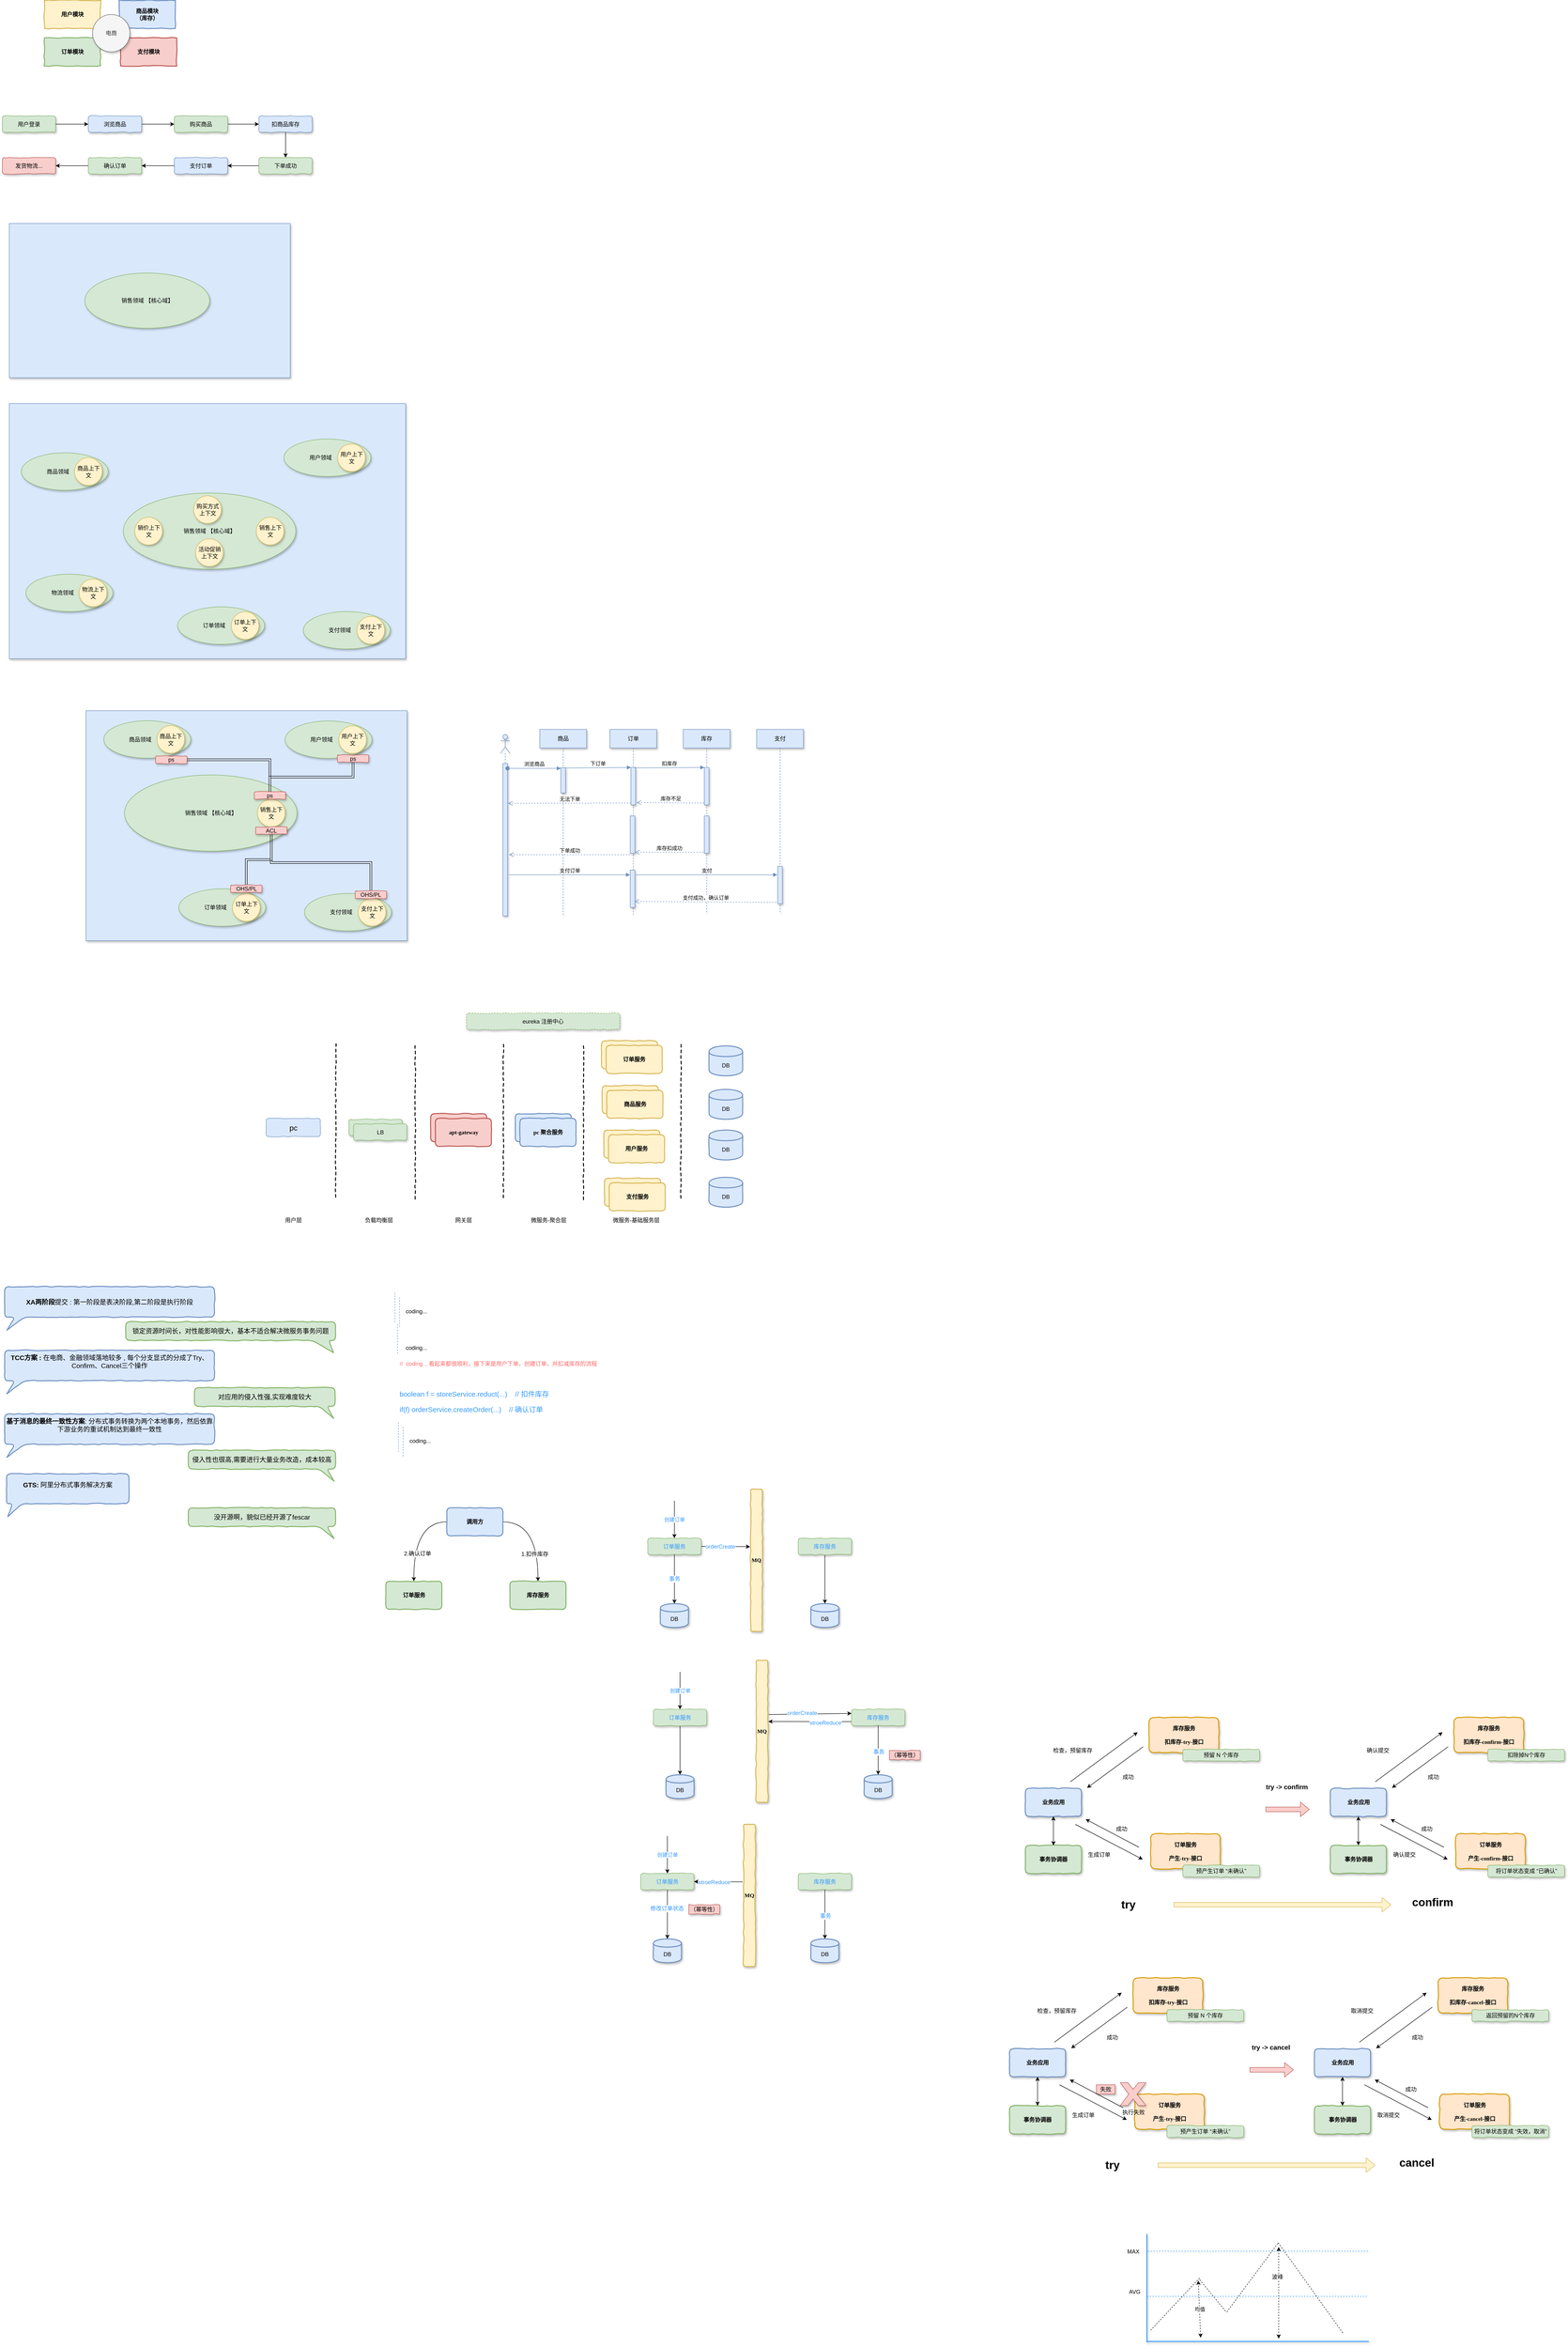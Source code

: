 <mxfile version="10.6.7" type="github"><diagram id="h_m2pIY42-MVeMjXTZjA" name="ç¬¬ 1 é¡µ"><mxGraphModel dx="891" dy="582" grid="0" gridSize="10" guides="1" tooltips="1" connect="1" arrows="1" fold="1" page="1" pageScale="1" pageWidth="10000" pageHeight="10000" math="0" shadow="0"><root><mxCell id="0"/><mxCell id="1" parent="0"/><mxCell id="OE353ZooOFmrOdiV0Abu-1" value="用户模块" style="html=1;whiteSpace=wrap;comic=1;strokeWidth=2;fontFamily=Comic Sans MS;fontStyle=1;fillColor=#fff2cc;strokeColor=#d6b656;" parent="1" vertex="1"><mxGeometry x="166" y="144" width="120" height="60" as="geometry"/></mxCell><mxCell id="OE353ZooOFmrOdiV0Abu-2" value="商品模块&lt;br&gt;（库存）&lt;br&gt;" style="html=1;whiteSpace=wrap;comic=1;strokeWidth=2;fontFamily=Comic Sans MS;fontStyle=1;fillColor=#dae8fc;strokeColor=#6c8ebf;" parent="1" vertex="1"><mxGeometry x="326" y="144" width="120" height="60" as="geometry"/></mxCell><mxCell id="OE353ZooOFmrOdiV0Abu-3" value="订单模块" style="html=1;whiteSpace=wrap;comic=1;strokeWidth=2;fontFamily=Comic Sans MS;fontStyle=1;fillColor=#d5e8d4;strokeColor=#82b366;" parent="1" vertex="1"><mxGeometry x="166" y="224" width="120" height="60" as="geometry"/></mxCell><mxCell id="OE353ZooOFmrOdiV0Abu-4" value="支付模块" style="html=1;whiteSpace=wrap;comic=1;strokeWidth=2;fontFamily=Comic Sans MS;fontStyle=1;fillColor=#f8cecc;strokeColor=#b85450;" parent="1" vertex="1"><mxGeometry x="329" y="224" width="120" height="60" as="geometry"/></mxCell><mxCell id="OE353ZooOFmrOdiV0Abu-5" value="电商" style="ellipse;whiteSpace=wrap;html=1;aspect=fixed;fillColor=#f5f5f5;strokeColor=#666666;fontColor=#333333;shadow=1;" parent="1" vertex="1"><mxGeometry x="269" y="174" width="80" height="80" as="geometry"/></mxCell><mxCell id="OE353ZooOFmrOdiV0Abu-14" style="edgeStyle=orthogonalEdgeStyle;rounded=0;orthogonalLoop=1;jettySize=auto;html=1;exitX=1;exitY=0.5;exitDx=0;exitDy=0;entryX=0;entryY=0.5;entryDx=0;entryDy=0;" parent="1" source="OE353ZooOFmrOdiV0Abu-6" target="OE353ZooOFmrOdiV0Abu-7" edge="1"><mxGeometry relative="1" as="geometry"/></mxCell><mxCell id="OE353ZooOFmrOdiV0Abu-6" value="用户登录" style="rounded=1;whiteSpace=wrap;html=1;shadow=1;comic=1;fillColor=#d5e8d4;strokeColor=#82b366;" parent="1" vertex="1"><mxGeometry x="76" y="391" width="114" height="35" as="geometry"/></mxCell><mxCell id="OE353ZooOFmrOdiV0Abu-15" style="edgeStyle=orthogonalEdgeStyle;rounded=0;orthogonalLoop=1;jettySize=auto;html=1;exitX=1;exitY=0.5;exitDx=0;exitDy=0;entryX=0;entryY=0.5;entryDx=0;entryDy=0;" parent="1" source="OE353ZooOFmrOdiV0Abu-7" target="OE353ZooOFmrOdiV0Abu-8" edge="1"><mxGeometry relative="1" as="geometry"/></mxCell><mxCell id="OE353ZooOFmrOdiV0Abu-7" value="浏览商品" style="rounded=1;whiteSpace=wrap;html=1;shadow=1;comic=1;fillColor=#dae8fc;strokeColor=#6c8ebf;" parent="1" vertex="1"><mxGeometry x="260" y="391" width="114" height="35" as="geometry"/></mxCell><mxCell id="OE353ZooOFmrOdiV0Abu-16" style="edgeStyle=orthogonalEdgeStyle;rounded=0;orthogonalLoop=1;jettySize=auto;html=1;exitX=1;exitY=0.5;exitDx=0;exitDy=0;entryX=0;entryY=0.5;entryDx=0;entryDy=0;" parent="1" source="OE353ZooOFmrOdiV0Abu-8" target="OE353ZooOFmrOdiV0Abu-9" edge="1"><mxGeometry relative="1" as="geometry"/></mxCell><mxCell id="OE353ZooOFmrOdiV0Abu-8" value="购买商品" style="rounded=1;whiteSpace=wrap;html=1;shadow=1;comic=1;fillColor=#d5e8d4;strokeColor=#82b366;" parent="1" vertex="1"><mxGeometry x="444" y="391" width="114" height="35" as="geometry"/></mxCell><mxCell id="OE353ZooOFmrOdiV0Abu-17" style="edgeStyle=orthogonalEdgeStyle;rounded=0;orthogonalLoop=1;jettySize=auto;html=1;exitX=0.5;exitY=1;exitDx=0;exitDy=0;entryX=0.5;entryY=0;entryDx=0;entryDy=0;" parent="1" source="OE353ZooOFmrOdiV0Abu-9" target="OE353ZooOFmrOdiV0Abu-10" edge="1"><mxGeometry relative="1" as="geometry"/></mxCell><mxCell id="OE353ZooOFmrOdiV0Abu-9" value="扣商品库存" style="rounded=1;whiteSpace=wrap;html=1;shadow=1;comic=1;fillColor=#dae8fc;strokeColor=#6c8ebf;" parent="1" vertex="1"><mxGeometry x="625" y="391" width="114" height="35" as="geometry"/></mxCell><mxCell id="OE353ZooOFmrOdiV0Abu-18" style="edgeStyle=orthogonalEdgeStyle;rounded=0;orthogonalLoop=1;jettySize=auto;html=1;exitX=0;exitY=0.5;exitDx=0;exitDy=0;entryX=1;entryY=0.5;entryDx=0;entryDy=0;" parent="1" source="OE353ZooOFmrOdiV0Abu-10" target="OE353ZooOFmrOdiV0Abu-11" edge="1"><mxGeometry relative="1" as="geometry"/></mxCell><mxCell id="OE353ZooOFmrOdiV0Abu-10" value="下单成功" style="rounded=1;whiteSpace=wrap;html=1;shadow=1;comic=1;fillColor=#d5e8d4;strokeColor=#82b366;" parent="1" vertex="1"><mxGeometry x="625" y="480" width="114" height="35" as="geometry"/></mxCell><mxCell id="OE353ZooOFmrOdiV0Abu-19" style="edgeStyle=orthogonalEdgeStyle;rounded=0;orthogonalLoop=1;jettySize=auto;html=1;exitX=0;exitY=0.5;exitDx=0;exitDy=0;entryX=1;entryY=0.5;entryDx=0;entryDy=0;" parent="1" source="OE353ZooOFmrOdiV0Abu-11" target="OE353ZooOFmrOdiV0Abu-12" edge="1"><mxGeometry relative="1" as="geometry"/></mxCell><mxCell id="OE353ZooOFmrOdiV0Abu-11" value="支付订单" style="rounded=1;whiteSpace=wrap;html=1;shadow=1;comic=1;fillColor=#dae8fc;strokeColor=#6c8ebf;" parent="1" vertex="1"><mxGeometry x="444" y="480" width="114" height="35" as="geometry"/></mxCell><mxCell id="OE353ZooOFmrOdiV0Abu-20" style="edgeStyle=orthogonalEdgeStyle;rounded=0;orthogonalLoop=1;jettySize=auto;html=1;exitX=0;exitY=0.5;exitDx=0;exitDy=0;entryX=1;entryY=0.5;entryDx=0;entryDy=0;" parent="1" source="OE353ZooOFmrOdiV0Abu-12" target="OE353ZooOFmrOdiV0Abu-13" edge="1"><mxGeometry relative="1" as="geometry"/></mxCell><mxCell id="OE353ZooOFmrOdiV0Abu-12" value="确认订单" style="rounded=1;whiteSpace=wrap;html=1;shadow=1;comic=1;fillColor=#d5e8d4;strokeColor=#82b366;" parent="1" vertex="1"><mxGeometry x="260" y="480" width="114" height="35" as="geometry"/></mxCell><mxCell id="OE353ZooOFmrOdiV0Abu-13" value="发货物流..." style="rounded=1;whiteSpace=wrap;html=1;shadow=1;comic=1;fillColor=#f8cecc;strokeColor=#b85450;" parent="1" vertex="1"><mxGeometry x="76" y="480" width="114" height="35" as="geometry"/></mxCell><mxCell id="OE353ZooOFmrOdiV0Abu-21" value="" style="rounded=0;whiteSpace=wrap;html=1;shadow=1;fillColor=#dae8fc;strokeColor=#6c8ebf;" parent="1" vertex="1"><mxGeometry x="91" y="621" width="601" height="330" as="geometry"/></mxCell><mxCell id="OE353ZooOFmrOdiV0Abu-22" value="销售领域 【核心域】" style="ellipse;whiteSpace=wrap;html=1;shadow=1;fillColor=#d5e8d4;strokeColor=#82b366;" parent="1" vertex="1"><mxGeometry x="252.5" y="727" width="267" height="118" as="geometry"/></mxCell><mxCell id="OE353ZooOFmrOdiV0Abu-23" value="" style="rounded=0;whiteSpace=wrap;html=1;shadow=1;fillColor=#dae8fc;strokeColor=#6c8ebf;" parent="1" vertex="1"><mxGeometry x="91" y="1006" width="848" height="546" as="geometry"/></mxCell><mxCell id="OE353ZooOFmrOdiV0Abu-24" value="销售领域 【核心域】" style="ellipse;whiteSpace=wrap;html=1;shadow=1;fillColor=#d5e8d4;strokeColor=#82b366;" parent="1" vertex="1"><mxGeometry x="335" y="1197.5" width="369" height="163" as="geometry"/></mxCell><mxCell id="OE353ZooOFmrOdiV0Abu-25" value="销售上下文" style="ellipse;whiteSpace=wrap;html=1;aspect=fixed;shadow=1;fillColor=#fff2cc;strokeColor=#d6b656;" parent="1" vertex="1"><mxGeometry x="619.5" y="1249.5" width="59" height="59" as="geometry"/></mxCell><mxCell id="OE353ZooOFmrOdiV0Abu-28" value="订单领域&amp;nbsp; &amp;nbsp; &amp;nbsp; &amp;nbsp; &amp;nbsp;" style="ellipse;whiteSpace=wrap;html=1;shadow=1;fillColor=#d5e8d4;strokeColor=#82b366;" parent="1" vertex="1"><mxGeometry x="451" y="1441" width="186" height="80" as="geometry"/></mxCell><mxCell id="OE353ZooOFmrOdiV0Abu-27" value="订单上下文" style="ellipse;whiteSpace=wrap;html=1;aspect=fixed;shadow=1;fillColor=#fff2cc;strokeColor=#d6b656;" parent="1" vertex="1"><mxGeometry x="566" y="1451.5" width="59" height="59" as="geometry"/></mxCell><mxCell id="OE353ZooOFmrOdiV0Abu-29" value="支付领域&amp;nbsp; &amp;nbsp; &amp;nbsp; &amp;nbsp; &amp;nbsp;" style="ellipse;whiteSpace=wrap;html=1;shadow=1;fillColor=#d5e8d4;strokeColor=#82b366;" parent="1" vertex="1"><mxGeometry x="720" y="1451" width="186" height="80" as="geometry"/></mxCell><mxCell id="OE353ZooOFmrOdiV0Abu-30" value="支付上下文" style="ellipse;whiteSpace=wrap;html=1;aspect=fixed;shadow=1;fillColor=#fff2cc;strokeColor=#d6b656;" parent="1" vertex="1"><mxGeometry x="835" y="1461.5" width="59" height="59" as="geometry"/></mxCell><mxCell id="OE353ZooOFmrOdiV0Abu-31" value="用户领域&amp;nbsp; &amp;nbsp; &amp;nbsp; &amp;nbsp; &amp;nbsp;" style="ellipse;whiteSpace=wrap;html=1;shadow=1;fillColor=#d5e8d4;strokeColor=#82b366;" parent="1" vertex="1"><mxGeometry x="678.5" y="1082" width="186" height="80" as="geometry"/></mxCell><mxCell id="OE353ZooOFmrOdiV0Abu-32" value="用户上下文" style="ellipse;whiteSpace=wrap;html=1;aspect=fixed;shadow=1;fillColor=#fff2cc;strokeColor=#d6b656;" parent="1" vertex="1"><mxGeometry x="793.5" y="1092.5" width="59" height="59" as="geometry"/></mxCell><mxCell id="OE353ZooOFmrOdiV0Abu-33" value="商品领域&amp;nbsp; &amp;nbsp; &amp;nbsp; &amp;nbsp; &amp;nbsp;" style="ellipse;whiteSpace=wrap;html=1;shadow=1;fillColor=#d5e8d4;strokeColor=#82b366;" parent="1" vertex="1"><mxGeometry x="116.5" y="1111.5" width="186" height="80" as="geometry"/></mxCell><mxCell id="OE353ZooOFmrOdiV0Abu-26" value="商品上下文" style="ellipse;whiteSpace=wrap;html=1;aspect=fixed;shadow=1;fillColor=#fff2cc;strokeColor=#d6b656;" parent="1" vertex="1"><mxGeometry x="230.5" y="1122" width="59" height="59" as="geometry"/></mxCell><mxCell id="OE353ZooOFmrOdiV0Abu-34" value="物流领域&amp;nbsp; &amp;nbsp; &amp;nbsp; &amp;nbsp; &amp;nbsp;" style="ellipse;whiteSpace=wrap;html=1;shadow=1;fillColor=#d5e8d4;strokeColor=#82b366;" parent="1" vertex="1"><mxGeometry x="126.5" y="1371" width="186" height="80" as="geometry"/></mxCell><mxCell id="OE353ZooOFmrOdiV0Abu-35" value="物流上下文" style="ellipse;whiteSpace=wrap;html=1;aspect=fixed;shadow=1;fillColor=#fff2cc;strokeColor=#d6b656;" parent="1" vertex="1"><mxGeometry x="240.5" y="1381.5" width="59" height="59" as="geometry"/></mxCell><mxCell id="OE353ZooOFmrOdiV0Abu-36" value="销价上下文" style="ellipse;whiteSpace=wrap;html=1;aspect=fixed;shadow=1;fillColor=#fff2cc;strokeColor=#d6b656;" parent="1" vertex="1"><mxGeometry x="359.5" y="1249.5" width="59" height="59" as="geometry"/></mxCell><mxCell id="OE353ZooOFmrOdiV0Abu-37" value="活动促销上下文" style="ellipse;whiteSpace=wrap;html=1;aspect=fixed;shadow=1;fillColor=#fff2cc;strokeColor=#d6b656;" parent="1" vertex="1"><mxGeometry x="489.5" y="1295.5" width="59" height="59" as="geometry"/></mxCell><mxCell id="OE353ZooOFmrOdiV0Abu-38" value="购买方式上下文" style="ellipse;whiteSpace=wrap;html=1;aspect=fixed;shadow=1;fillColor=#fff2cc;strokeColor=#d6b656;" parent="1" vertex="1"><mxGeometry x="485.5" y="1203.5" width="59" height="59" as="geometry"/></mxCell><mxCell id="OE353ZooOFmrOdiV0Abu-39" value="" style="rounded=0;whiteSpace=wrap;html=1;shadow=1;fillColor=#dae8fc;strokeColor=#6c8ebf;" parent="1" vertex="1"><mxGeometry x="255" y="1663" width="687" height="492" as="geometry"/></mxCell><mxCell id="OE353ZooOFmrOdiV0Abu-40" value="销售领域 【核心域】" style="ellipse;whiteSpace=wrap;html=1;shadow=1;fillColor=#d5e8d4;strokeColor=#82b366;" parent="1" vertex="1"><mxGeometry x="337.5" y="1800.5" width="369" height="163" as="geometry"/></mxCell><mxCell id="OE353ZooOFmrOdiV0Abu-41" value="销售上下文" style="ellipse;whiteSpace=wrap;html=1;aspect=fixed;shadow=1;fillColor=#fff2cc;strokeColor=#d6b656;" parent="1" vertex="1"><mxGeometry x="622" y="1852.5" width="59" height="59" as="geometry"/></mxCell><mxCell id="OE353ZooOFmrOdiV0Abu-42" value="订单领域&amp;nbsp; &amp;nbsp; &amp;nbsp; &amp;nbsp; &amp;nbsp;" style="ellipse;whiteSpace=wrap;html=1;shadow=1;fillColor=#d5e8d4;strokeColor=#82b366;" parent="1" vertex="1"><mxGeometry x="453.5" y="2044" width="186" height="80" as="geometry"/></mxCell><mxCell id="OE353ZooOFmrOdiV0Abu-43" value="订单上下文" style="ellipse;whiteSpace=wrap;html=1;aspect=fixed;shadow=1;fillColor=#fff2cc;strokeColor=#d6b656;" parent="1" vertex="1"><mxGeometry x="568.5" y="2054.5" width="59" height="59" as="geometry"/></mxCell><mxCell id="OE353ZooOFmrOdiV0Abu-44" value="支付领域&amp;nbsp; &amp;nbsp; &amp;nbsp; &amp;nbsp; &amp;nbsp;" style="ellipse;whiteSpace=wrap;html=1;shadow=1;fillColor=#d5e8d4;strokeColor=#82b366;" parent="1" vertex="1"><mxGeometry x="722.5" y="2054" width="186" height="80" as="geometry"/></mxCell><mxCell id="OE353ZooOFmrOdiV0Abu-45" value="支付上下文" style="ellipse;whiteSpace=wrap;html=1;aspect=fixed;shadow=1;fillColor=#fff2cc;strokeColor=#d6b656;" parent="1" vertex="1"><mxGeometry x="837.5" y="2064.5" width="59" height="59" as="geometry"/></mxCell><mxCell id="OE353ZooOFmrOdiV0Abu-46" value="用户领域&amp;nbsp; &amp;nbsp; &amp;nbsp; &amp;nbsp; &amp;nbsp;" style="ellipse;whiteSpace=wrap;html=1;shadow=1;fillColor=#d5e8d4;strokeColor=#82b366;" parent="1" vertex="1"><mxGeometry x="681" y="1685" width="186" height="80" as="geometry"/></mxCell><mxCell id="OE353ZooOFmrOdiV0Abu-47" value="用户上下文" style="ellipse;whiteSpace=wrap;html=1;aspect=fixed;shadow=1;fillColor=#fff2cc;strokeColor=#d6b656;" parent="1" vertex="1"><mxGeometry x="796" y="1695.5" width="59" height="59" as="geometry"/></mxCell><mxCell id="OE353ZooOFmrOdiV0Abu-48" value="商品领域&amp;nbsp; &amp;nbsp; &amp;nbsp; &amp;nbsp; &amp;nbsp;" style="ellipse;whiteSpace=wrap;html=1;shadow=1;fillColor=#d5e8d4;strokeColor=#82b366;" parent="1" vertex="1"><mxGeometry x="293" y="1684.5" width="186" height="80" as="geometry"/></mxCell><mxCell id="OE353ZooOFmrOdiV0Abu-49" value="商品上下文" style="ellipse;whiteSpace=wrap;html=1;aspect=fixed;shadow=1;fillColor=#fff2cc;strokeColor=#d6b656;" parent="1" vertex="1"><mxGeometry x="407" y="1695" width="59" height="59" as="geometry"/></mxCell><mxCell id="OE353ZooOFmrOdiV0Abu-58" style="edgeStyle=orthogonalEdgeStyle;rounded=0;orthogonalLoop=1;jettySize=auto;html=1;exitX=1;exitY=0.5;exitDx=0;exitDy=0;entryX=0.5;entryY=0;entryDx=0;entryDy=0;shape=link;" parent="1" source="OE353ZooOFmrOdiV0Abu-55" target="OE353ZooOFmrOdiV0Abu-56" edge="1"><mxGeometry relative="1" as="geometry"/></mxCell><mxCell id="OE353ZooOFmrOdiV0Abu-55" value="ps" style="rounded=1;whiteSpace=wrap;html=1;shadow=1;comic=1;fillColor=#f8cecc;strokeColor=#b85450;" parent="1" vertex="1"><mxGeometry x="404" y="1760" width="67" height="16" as="geometry"/></mxCell><mxCell id="OE353ZooOFmrOdiV0Abu-56" value="ps" style="rounded=1;whiteSpace=wrap;html=1;shadow=1;comic=1;fillColor=#f8cecc;strokeColor=#b85450;" parent="1" vertex="1"><mxGeometry x="615" y="1836.5" width="67" height="16" as="geometry"/></mxCell><mxCell id="OE353ZooOFmrOdiV0Abu-59" style="edgeStyle=orthogonalEdgeStyle;shape=link;rounded=0;orthogonalLoop=1;jettySize=auto;html=1;exitX=0.5;exitY=1;exitDx=0;exitDy=0;entryX=0.5;entryY=0;entryDx=0;entryDy=0;" parent="1" source="OE353ZooOFmrOdiV0Abu-57" target="OE353ZooOFmrOdiV0Abu-56" edge="1"><mxGeometry relative="1" as="geometry"/></mxCell><mxCell id="OE353ZooOFmrOdiV0Abu-57" value="ps" style="rounded=1;whiteSpace=wrap;html=1;shadow=1;comic=1;fillColor=#f8cecc;strokeColor=#b85450;" parent="1" vertex="1"><mxGeometry x="793" y="1757.5" width="67" height="16" as="geometry"/></mxCell><mxCell id="OE353ZooOFmrOdiV0Abu-63" style="edgeStyle=orthogonalEdgeStyle;shape=link;rounded=0;orthogonalLoop=1;jettySize=auto;html=1;exitX=0.5;exitY=1;exitDx=0;exitDy=0;entryX=0.5;entryY=0;entryDx=0;entryDy=0;" parent="1" source="OE353ZooOFmrOdiV0Abu-60" target="OE353ZooOFmrOdiV0Abu-61" edge="1"><mxGeometry relative="1" as="geometry"/></mxCell><mxCell id="OE353ZooOFmrOdiV0Abu-60" value="ACL" style="rounded=1;whiteSpace=wrap;html=1;shadow=1;comic=1;fillColor=#f8cecc;strokeColor=#b85450;" parent="1" vertex="1"><mxGeometry x="618" y="1911.5" width="67" height="16" as="geometry"/></mxCell><mxCell id="OE353ZooOFmrOdiV0Abu-61" value="OHS/PL" style="rounded=1;whiteSpace=wrap;html=1;shadow=1;comic=1;fillColor=#f8cecc;strokeColor=#b85450;" parent="1" vertex="1"><mxGeometry x="564.5" y="2036" width="67" height="16" as="geometry"/></mxCell><mxCell id="OE353ZooOFmrOdiV0Abu-64" style="edgeStyle=orthogonalEdgeStyle;shape=link;rounded=0;orthogonalLoop=1;jettySize=auto;html=1;exitX=0.5;exitY=0;exitDx=0;exitDy=0;entryX=0.5;entryY=1;entryDx=0;entryDy=0;" parent="1" source="OE353ZooOFmrOdiV0Abu-62" target="OE353ZooOFmrOdiV0Abu-60" edge="1"><mxGeometry relative="1" as="geometry"/></mxCell><mxCell id="OE353ZooOFmrOdiV0Abu-62" value="OHS/PL" style="rounded=1;whiteSpace=wrap;html=1;shadow=1;comic=1;fillColor=#f8cecc;strokeColor=#b85450;" parent="1" vertex="1"><mxGeometry x="831" y="2048.5" width="67" height="16" as="geometry"/></mxCell><mxCell id="OE353ZooOFmrOdiV0Abu-65" value="" style="shape=umlLifeline;participant=umlActor;perimeter=lifelinePerimeter;whiteSpace=wrap;html=1;container=1;collapsible=0;recursiveResize=0;verticalAlign=top;spacingTop=36;labelBackgroundColor=#ffffff;outlineConnect=0;shadow=1;fillColor=#dae8fc;strokeColor=#6c8ebf;" parent="1" vertex="1"><mxGeometry x="1142" y="1714" width="20" height="388" as="geometry"/></mxCell><mxCell id="OE353ZooOFmrOdiV0Abu-66" value="" style="html=1;points=[];perimeter=orthogonalPerimeter;shadow=1;fillColor=#dae8fc;strokeColor=#6c8ebf;" parent="OE353ZooOFmrOdiV0Abu-65" vertex="1"><mxGeometry x="5" y="62" width="10" height="326" as="geometry"/></mxCell><mxCell id="OE353ZooOFmrOdiV0Abu-67" value="商品" style="shape=umlLifeline;perimeter=lifelinePerimeter;whiteSpace=wrap;html=1;container=1;collapsible=0;recursiveResize=0;outlineConnect=0;shadow=1;fillColor=#dae8fc;strokeColor=#6c8ebf;" parent="1" vertex="1"><mxGeometry x="1226" y="1703" width="100" height="397" as="geometry"/></mxCell><mxCell id="OE353ZooOFmrOdiV0Abu-72" value="" style="html=1;points=[];perimeter=orthogonalPerimeter;shadow=1;fillColor=#dae8fc;strokeColor=#6c8ebf;" parent="OE353ZooOFmrOdiV0Abu-67" vertex="1"><mxGeometry x="45" y="82" width="10" height="54" as="geometry"/></mxCell><mxCell id="OE353ZooOFmrOdiV0Abu-86" value="下单成功" style="html=1;verticalAlign=bottom;endArrow=open;dashed=1;endSize=8;exitX=-0.05;exitY=1.038;exitDx=0;exitDy=0;exitPerimeter=0;fillColor=#dae8fc;strokeColor=#6c8ebf;" parent="OE353ZooOFmrOdiV0Abu-67" source="OE353ZooOFmrOdiV0Abu-84" edge="1"><mxGeometry relative="1" as="geometry"><mxPoint x="142" y="289" as="sourcePoint"/><mxPoint x="-66" y="268" as="targetPoint"/></mxGeometry></mxCell><mxCell id="OE353ZooOFmrOdiV0Abu-68" value="订单" style="shape=umlLifeline;perimeter=lifelinePerimeter;whiteSpace=wrap;html=1;container=1;collapsible=0;recursiveResize=0;outlineConnect=0;shadow=1;fillColor=#dae8fc;strokeColor=#6c8ebf;" parent="1" vertex="1"><mxGeometry x="1376" y="1703" width="100" height="400" as="geometry"/></mxCell><mxCell id="OE353ZooOFmrOdiV0Abu-74" value="" style="html=1;points=[];perimeter=orthogonalPerimeter;shadow=1;fillColor=#dae8fc;strokeColor=#6c8ebf;" parent="OE353ZooOFmrOdiV0Abu-68" vertex="1"><mxGeometry x="45" y="81.5" width="10" height="80" as="geometry"/></mxCell><mxCell id="OE353ZooOFmrOdiV0Abu-84" value="" style="html=1;points=[];perimeter=orthogonalPerimeter;shadow=1;fillColor=#dae8fc;strokeColor=#6c8ebf;" parent="OE353ZooOFmrOdiV0Abu-68" vertex="1"><mxGeometry x="43.5" y="185" width="10" height="80" as="geometry"/></mxCell><mxCell id="OE353ZooOFmrOdiV0Abu-90" value="" style="html=1;points=[];perimeter=orthogonalPerimeter;shadow=1;fillColor=#dae8fc;strokeColor=#6c8ebf;" parent="OE353ZooOFmrOdiV0Abu-68" vertex="1"><mxGeometry x="43.5" y="301" width="10" height="80" as="geometry"/></mxCell><mxCell id="OE353ZooOFmrOdiV0Abu-93" value="支付" style="html=1;verticalAlign=bottom;endArrow=block;fillColor=#dae8fc;strokeColor=#6c8ebf;" parent="OE353ZooOFmrOdiV0Abu-68" edge="1"><mxGeometry width="80" relative="1" as="geometry"><mxPoint x="56" y="311" as="sourcePoint"/><mxPoint x="358" y="311" as="targetPoint"/></mxGeometry></mxCell><mxCell id="OE353ZooOFmrOdiV0Abu-69" value="库存" style="shape=umlLifeline;perimeter=lifelinePerimeter;whiteSpace=wrap;html=1;container=1;collapsible=0;recursiveResize=0;outlineConnect=0;shadow=1;fillColor=#dae8fc;strokeColor=#6c8ebf;" parent="1" vertex="1"><mxGeometry x="1533" y="1703" width="100" height="393" as="geometry"/></mxCell><mxCell id="OE353ZooOFmrOdiV0Abu-77" value="" style="html=1;points=[];perimeter=orthogonalPerimeter;shadow=1;fillColor=#dae8fc;strokeColor=#6c8ebf;" parent="OE353ZooOFmrOdiV0Abu-69" vertex="1"><mxGeometry x="45" y="81.5" width="10" height="80" as="geometry"/></mxCell><mxCell id="OE353ZooOFmrOdiV0Abu-83" value="" style="html=1;points=[];perimeter=orthogonalPerimeter;shadow=1;fillColor=#dae8fc;strokeColor=#6c8ebf;" parent="OE353ZooOFmrOdiV0Abu-69" vertex="1"><mxGeometry x="45" y="185" width="10" height="80" as="geometry"/></mxCell><mxCell id="OE353ZooOFmrOdiV0Abu-70" value="支付" style="shape=umlLifeline;perimeter=lifelinePerimeter;whiteSpace=wrap;html=1;container=1;collapsible=0;recursiveResize=0;outlineConnect=0;shadow=1;fillColor=#dae8fc;strokeColor=#6c8ebf;" parent="1" vertex="1"><mxGeometry x="1690" y="1703" width="100" height="392" as="geometry"/></mxCell><mxCell id="OE353ZooOFmrOdiV0Abu-89" value="" style="html=1;points=[];perimeter=orthogonalPerimeter;shadow=1;fillColor=#dae8fc;strokeColor=#6c8ebf;" parent="OE353ZooOFmrOdiV0Abu-70" vertex="1"><mxGeometry x="45" y="293" width="10" height="80" as="geometry"/></mxCell><mxCell id="OE353ZooOFmrOdiV0Abu-73" value="浏览商品" style="html=1;verticalAlign=bottom;startArrow=oval;endArrow=block;startSize=8;exitX=1;exitY=0.032;exitDx=0;exitDy=0;exitPerimeter=0;fillColor=#dae8fc;strokeColor=#6c8ebf;" parent="1" source="OE353ZooOFmrOdiV0Abu-66" target="OE353ZooOFmrOdiV0Abu-72" edge="1"><mxGeometry relative="1" as="geometry"><mxPoint x="1211" y="1784" as="sourcePoint"/></mxGeometry></mxCell><mxCell id="OE353ZooOFmrOdiV0Abu-75" value="下订单" style="html=1;verticalAlign=bottom;endArrow=block;entryX=0;entryY=0;exitX=0.9;exitY=0.013;exitDx=0;exitDy=0;exitPerimeter=0;fillColor=#dae8fc;strokeColor=#6c8ebf;" parent="1" source="OE353ZooOFmrOdiV0Abu-72" target="OE353ZooOFmrOdiV0Abu-74" edge="1"><mxGeometry relative="1" as="geometry"><mxPoint x="1351" y="1784" as="sourcePoint"/></mxGeometry></mxCell><mxCell id="OE353ZooOFmrOdiV0Abu-76" value="无法下单" style="html=1;verticalAlign=bottom;endArrow=open;dashed=1;endSize=8;exitX=0;exitY=0.95;entryX=1.1;entryY=0.261;entryDx=0;entryDy=0;entryPerimeter=0;fillColor=#dae8fc;strokeColor=#6c8ebf;" parent="1" source="OE353ZooOFmrOdiV0Abu-74" target="OE353ZooOFmrOdiV0Abu-66" edge="1"><mxGeometry relative="1" as="geometry"><mxPoint x="1316" y="1861" as="targetPoint"/></mxGeometry></mxCell><mxCell id="OE353ZooOFmrOdiV0Abu-78" value="扣库存" style="html=1;verticalAlign=bottom;endArrow=block;entryX=0;entryY=0;exitX=0.8;exitY=0.013;exitDx=0;exitDy=0;exitPerimeter=0;fillColor=#dae8fc;strokeColor=#6c8ebf;" parent="1" source="OE353ZooOFmrOdiV0Abu-74" target="OE353ZooOFmrOdiV0Abu-77" edge="1"><mxGeometry relative="1" as="geometry"><mxPoint x="1508" y="1784" as="sourcePoint"/></mxGeometry></mxCell><mxCell id="OE353ZooOFmrOdiV0Abu-79" value="库存不足" style="html=1;verticalAlign=bottom;endArrow=open;dashed=1;endSize=8;exitX=0;exitY=0.95;entryX=1.2;entryY=0.938;entryDx=0;entryDy=0;entryPerimeter=0;fillColor=#dae8fc;strokeColor=#6c8ebf;" parent="1" source="OE353ZooOFmrOdiV0Abu-77" target="OE353ZooOFmrOdiV0Abu-74" edge="1"><mxGeometry relative="1" as="geometry"><mxPoint x="1508" y="1860" as="targetPoint"/></mxGeometry></mxCell><mxCell id="OE353ZooOFmrOdiV0Abu-85" value="库存扣成功" style="html=1;verticalAlign=bottom;endArrow=open;dashed=1;endSize=8;fillColor=#dae8fc;strokeColor=#6c8ebf;" parent="1" target="OE353ZooOFmrOdiV0Abu-84" edge="1"><mxGeometry relative="1" as="geometry"><mxPoint x="1576" y="1966" as="sourcePoint"/><mxPoint x="1496" y="1966" as="targetPoint"/></mxGeometry></mxCell><mxCell id="OE353ZooOFmrOdiV0Abu-92" value="支付订单" style="html=1;verticalAlign=bottom;endArrow=block;entryX=-0.05;entryY=0.125;entryDx=0;entryDy=0;entryPerimeter=0;fillColor=#dae8fc;strokeColor=#6c8ebf;" parent="1" target="OE353ZooOFmrOdiV0Abu-90" edge="1"><mxGeometry width="80" relative="1" as="geometry"><mxPoint x="1160" y="2014" as="sourcePoint"/><mxPoint x="1240" y="2014" as="targetPoint"/></mxGeometry></mxCell><mxCell id="OE353ZooOFmrOdiV0Abu-94" value="支付成功，确认订单" style="html=1;verticalAlign=bottom;endArrow=open;dashed=1;endSize=8;entryX=0.95;entryY=0.838;entryDx=0;entryDy=0;entryPerimeter=0;fillColor=#dae8fc;strokeColor=#6c8ebf;" parent="1" target="OE353ZooOFmrOdiV0Abu-90" edge="1"><mxGeometry relative="1" as="geometry"><mxPoint x="1732" y="2073" as="sourcePoint"/><mxPoint x="1652" y="2073" as="targetPoint"/></mxGeometry></mxCell><mxCell id="OE353ZooOFmrOdiV0Abu-95" value="&lt;font style=&quot;font-size: 16px&quot;&gt;pc&lt;/font&gt;" style="rounded=1;whiteSpace=wrap;html=1;shadow=0;comic=1;fillColor=#dae8fc;strokeColor=#6c8ebf;" parent="1" vertex="1"><mxGeometry x="640.5" y="2535" width="116" height="39" as="geometry"/></mxCell><mxCell id="OE353ZooOFmrOdiV0Abu-96" value="LB" style="rounded=1;whiteSpace=wrap;html=1;shadow=1;comic=1;fillColor=#d5e8d4;strokeColor=#82b366;" parent="1" vertex="1"><mxGeometry x="817.5" y="2537" width="114" height="35" as="geometry"/></mxCell><mxCell id="OE353ZooOFmrOdiV0Abu-97" value="apt-gateway" style="html=1;whiteSpace=wrap;comic=1;strokeWidth=2;fontFamily=Comic Sans MS;fontStyle=1;rounded=1;shadow=0;fillColor=#f8cecc;strokeColor=#b85450;" parent="1" vertex="1"><mxGeometry x="992.5" y="2525" width="120" height="60" as="geometry"/></mxCell><mxCell id="OE353ZooOFmrOdiV0Abu-98" value="pc 聚合服务" style="html=1;whiteSpace=wrap;comic=1;strokeWidth=2;fontFamily=Comic Sans MS;fontStyle=1;rounded=1;shadow=0;fillColor=#dae8fc;strokeColor=#6c8ebf;" parent="1" vertex="1"><mxGeometry x="1173.5" y="2525" width="120" height="60" as="geometry"/></mxCell><mxCell id="OE353ZooOFmrOdiV0Abu-99" value="apt-gateway" style="html=1;whiteSpace=wrap;comic=1;strokeWidth=2;fontFamily=Comic Sans MS;fontStyle=1;rounded=1;shadow=0;fillColor=#f8cecc;strokeColor=#b85450;" parent="1" vertex="1"><mxGeometry x="1002.5" y="2535" width="120" height="60" as="geometry"/></mxCell><mxCell id="OE353ZooOFmrOdiV0Abu-100" value="LB" style="rounded=1;whiteSpace=wrap;html=1;shadow=1;comic=1;fillColor=#d5e8d4;strokeColor=#82b366;" parent="1" vertex="1"><mxGeometry x="827.5" y="2547" width="114" height="35" as="geometry"/></mxCell><mxCell id="OE353ZooOFmrOdiV0Abu-101" value="pc 聚合服务" style="html=1;whiteSpace=wrap;comic=1;strokeWidth=2;fontFamily=Comic Sans MS;fontStyle=1;rounded=1;shadow=0;fillColor=#dae8fc;strokeColor=#6c8ebf;" parent="1" vertex="1"><mxGeometry x="1183.5" y="2535" width="120" height="60" as="geometry"/></mxCell><mxCell id="OE353ZooOFmrOdiV0Abu-102" value="pc 聚合服务" style="html=1;whiteSpace=wrap;comic=1;strokeWidth=2;fontFamily=Comic Sans MS;fontStyle=1;rounded=1;shadow=0;fillColor=#fff2cc;strokeColor=#d6b656;" parent="1" vertex="1"><mxGeometry x="1358" y="2369" width="120" height="60" as="geometry"/></mxCell><mxCell id="OE353ZooOFmrOdiV0Abu-103" value="订单服务" style="html=1;whiteSpace=wrap;comic=1;strokeWidth=2;fontFamily=Comic Sans MS;fontStyle=1;rounded=1;shadow=0;fillColor=#fff2cc;strokeColor=#d6b656;" parent="1" vertex="1"><mxGeometry x="1368" y="2379" width="120" height="60" as="geometry"/></mxCell><mxCell id="OE353ZooOFmrOdiV0Abu-104" value="pc 聚合服务" style="html=1;whiteSpace=wrap;comic=1;strokeWidth=2;fontFamily=Comic Sans MS;fontStyle=1;rounded=1;shadow=0;fillColor=#fff2cc;strokeColor=#d6b656;" parent="1" vertex="1"><mxGeometry x="1359.5" y="2465" width="120" height="60" as="geometry"/></mxCell><mxCell id="OE353ZooOFmrOdiV0Abu-105" value="商品服务" style="html=1;whiteSpace=wrap;comic=1;strokeWidth=2;fontFamily=Comic Sans MS;fontStyle=1;rounded=1;shadow=0;fillColor=#fff2cc;strokeColor=#d6b656;" parent="1" vertex="1"><mxGeometry x="1369.5" y="2475" width="120" height="60" as="geometry"/></mxCell><mxCell id="OE353ZooOFmrOdiV0Abu-106" value="pc 聚合服务" style="html=1;whiteSpace=wrap;comic=1;strokeWidth=2;fontFamily=Comic Sans MS;fontStyle=1;rounded=1;shadow=0;fillColor=#fff2cc;strokeColor=#d6b656;" parent="1" vertex="1"><mxGeometry x="1363" y="2560" width="120" height="60" as="geometry"/></mxCell><mxCell id="OE353ZooOFmrOdiV0Abu-107" value="用户服务" style="html=1;whiteSpace=wrap;comic=1;strokeWidth=2;fontFamily=Comic Sans MS;fontStyle=1;rounded=1;shadow=0;fillColor=#fff2cc;strokeColor=#d6b656;" parent="1" vertex="1"><mxGeometry x="1373" y="2570" width="120" height="60" as="geometry"/></mxCell><mxCell id="OE353ZooOFmrOdiV0Abu-108" value="pc 聚合服务" style="html=1;whiteSpace=wrap;comic=1;strokeWidth=2;fontFamily=Comic Sans MS;fontStyle=1;rounded=1;shadow=0;fillColor=#fff2cc;strokeColor=#d6b656;" parent="1" vertex="1"><mxGeometry x="1364.5" y="2663" width="120" height="60" as="geometry"/></mxCell><mxCell id="OE353ZooOFmrOdiV0Abu-109" value="支付服务" style="html=1;whiteSpace=wrap;comic=1;strokeWidth=2;fontFamily=Comic Sans MS;fontStyle=1;rounded=1;shadow=0;fillColor=#fff2cc;strokeColor=#d6b656;" parent="1" vertex="1"><mxGeometry x="1374.5" y="2673" width="120" height="60" as="geometry"/></mxCell><mxCell id="OE353ZooOFmrOdiV0Abu-110" value="" style="line;strokeWidth=2;direction=south;html=1;perimeter=backbonePerimeter;points=[];outlineConnect=0;rounded=1;shadow=0;comic=1;dashed=1;" parent="1" vertex="1"><mxGeometry x="784.5" y="2376" width="10" height="330" as="geometry"/></mxCell><mxCell id="OE353ZooOFmrOdiV0Abu-111" value="" style="line;strokeWidth=2;direction=south;html=1;perimeter=backbonePerimeter;points=[];outlineConnect=0;rounded=1;shadow=0;comic=1;dashed=1;" parent="1" vertex="1"><mxGeometry x="954.5" y="2380" width="10" height="330" as="geometry"/></mxCell><mxCell id="OE353ZooOFmrOdiV0Abu-112" value="" style="line;strokeWidth=2;direction=south;html=1;perimeter=backbonePerimeter;points=[];outlineConnect=0;rounded=1;shadow=0;comic=1;dashed=1;" parent="1" vertex="1"><mxGeometry x="1143" y="2377" width="10" height="330" as="geometry"/></mxCell><mxCell id="OE353ZooOFmrOdiV0Abu-113" value="" style="line;strokeWidth=2;direction=south;html=1;perimeter=backbonePerimeter;points=[];outlineConnect=0;rounded=1;shadow=0;comic=1;dashed=1;" parent="1" vertex="1"><mxGeometry x="1314.5" y="2380" width="10" height="330" as="geometry"/></mxCell><mxCell id="OE353ZooOFmrOdiV0Abu-114" value="用户层" style="text;html=1;strokeColor=none;fillColor=none;align=center;verticalAlign=middle;whiteSpace=wrap;rounded=0;shadow=0;dashed=1;comic=1;" parent="1" vertex="1"><mxGeometry x="678.5" y="2743" width="40" height="20" as="geometry"/></mxCell><mxCell id="OE353ZooOFmrOdiV0Abu-115" value="负载均衡层" style="text;html=1;strokeColor=none;fillColor=none;align=center;verticalAlign=middle;whiteSpace=wrap;rounded=0;shadow=0;dashed=1;comic=1;" parent="1" vertex="1"><mxGeometry x="848.5" y="2743" width="66" height="20" as="geometry"/></mxCell><mxCell id="OE353ZooOFmrOdiV0Abu-116" value="网关层" style="text;html=1;strokeColor=none;fillColor=none;align=center;verticalAlign=middle;whiteSpace=wrap;rounded=0;shadow=0;dashed=1;comic=1;" parent="1" vertex="1"><mxGeometry x="1029.5" y="2743" width="66" height="20" as="geometry"/></mxCell><mxCell id="OE353ZooOFmrOdiV0Abu-117" value="微服务-聚合层" style="text;html=1;strokeColor=none;fillColor=none;align=center;verticalAlign=middle;whiteSpace=wrap;rounded=0;shadow=0;dashed=1;comic=1;" parent="1" vertex="1"><mxGeometry x="1202.5" y="2743" width="84" height="20" as="geometry"/></mxCell><mxCell id="OE353ZooOFmrOdiV0Abu-118" value="微服务-基础服务层" style="text;html=1;strokeColor=none;fillColor=none;align=center;verticalAlign=middle;whiteSpace=wrap;rounded=0;shadow=0;dashed=1;comic=1;" parent="1" vertex="1"><mxGeometry x="1377" y="2743" width="111" height="20" as="geometry"/></mxCell><mxCell id="OE353ZooOFmrOdiV0Abu-119" value="eureka 注册中心" style="rounded=1;whiteSpace=wrap;html=1;shadow=1;comic=1;fillColor=#d5e8d4;strokeColor=#82b366;dashed=1;" parent="1" vertex="1"><mxGeometry x="1069" y="2310" width="328" height="35" as="geometry"/></mxCell><mxCell id="OE353ZooOFmrOdiV0Abu-120" value="" style="line;strokeWidth=2;direction=south;html=1;perimeter=backbonePerimeter;points=[];outlineConnect=0;rounded=1;shadow=0;comic=1;dashed=1;" parent="1" vertex="1"><mxGeometry x="1523" y="2377" width="10" height="330" as="geometry"/></mxCell><mxCell id="OE353ZooOFmrOdiV0Abu-121" value="DB" style="shape=cylinder;whiteSpace=wrap;html=1;boundedLbl=1;backgroundOutline=1;rounded=1;shadow=0;comic=1;strokeWidth=2;fillColor=#dae8fc;strokeColor=#6c8ebf;" parent="1" vertex="1"><mxGeometry x="1588" y="2380" width="72" height="64" as="geometry"/></mxCell><mxCell id="OE353ZooOFmrOdiV0Abu-122" value="DB" style="shape=cylinder;whiteSpace=wrap;html=1;boundedLbl=1;backgroundOutline=1;rounded=1;shadow=0;comic=1;strokeWidth=2;fillColor=#dae8fc;strokeColor=#6c8ebf;" parent="1" vertex="1"><mxGeometry x="1588" y="2473" width="72" height="64" as="geometry"/></mxCell><mxCell id="OE353ZooOFmrOdiV0Abu-123" value="DB" style="shape=cylinder;whiteSpace=wrap;html=1;boundedLbl=1;backgroundOutline=1;rounded=1;shadow=0;comic=1;strokeWidth=2;fillColor=#dae8fc;strokeColor=#6c8ebf;" parent="1" vertex="1"><mxGeometry x="1588" y="2560" width="72" height="64" as="geometry"/></mxCell><mxCell id="OE353ZooOFmrOdiV0Abu-124" value="DB" style="shape=cylinder;whiteSpace=wrap;html=1;boundedLbl=1;backgroundOutline=1;rounded=1;shadow=0;comic=1;strokeWidth=2;fillColor=#dae8fc;strokeColor=#6c8ebf;" parent="1" vertex="1"><mxGeometry x="1588" y="2661" width="72" height="64" as="geometry"/></mxCell><mxCell id="OE353ZooOFmrOdiV0Abu-125" value="" style="endArrow=none;dashed=1;html=1;fillColor=#dae8fc;strokeColor=#6c8ebf;" parent="1" edge="1"><mxGeometry width="50" height="50" relative="1" as="geometry"><mxPoint x="916" y="2971" as="sourcePoint"/><mxPoint x="916" y="2906" as="targetPoint"/></mxGeometry></mxCell><mxCell id="OE353ZooOFmrOdiV0Abu-126" value="" style="endArrow=none;dashed=1;html=1;fillColor=#dae8fc;strokeColor=#6c8ebf;" parent="1" edge="1"><mxGeometry width="50" height="50" relative="1" as="geometry"><mxPoint x="926" y="2981" as="sourcePoint"/><mxPoint x="926" y="2916" as="targetPoint"/></mxGeometry></mxCell><mxCell id="OE353ZooOFmrOdiV0Abu-127" value="coding..." style="text;html=1;strokeColor=none;fillColor=none;align=center;verticalAlign=middle;whiteSpace=wrap;rounded=0;shadow=0;comic=1;" parent="1" vertex="1"><mxGeometry x="942" y="2938" width="40" height="20" as="geometry"/></mxCell><mxCell id="OE353ZooOFmrOdiV0Abu-128" value="" style="endArrow=none;dashed=1;html=1;fillColor=#dae8fc;strokeColor=#6c8ebf;" parent="1" edge="1"><mxGeometry width="50" height="50" relative="1" as="geometry"><mxPoint x="921.5" y="3038" as="sourcePoint"/><mxPoint x="921.5" y="2973" as="targetPoint"/></mxGeometry></mxCell><mxCell id="OE353ZooOFmrOdiV0Abu-129" value="coding..." style="text;html=1;strokeColor=none;fillColor=none;align=center;verticalAlign=middle;whiteSpace=wrap;rounded=0;shadow=0;comic=1;" parent="1" vertex="1"><mxGeometry x="942" y="3016" width="40" height="20" as="geometry"/></mxCell><mxCell id="OE353ZooOFmrOdiV0Abu-130" value="//&amp;nbsp; coding... 看起来都很顺利，接下来是用户下单，创建订单，并扣减库存的流程" style="text;html=1;strokeColor=none;fillColor=none;align=center;verticalAlign=middle;whiteSpace=wrap;rounded=0;shadow=0;comic=1;fontColor=#FF6666;" parent="1" vertex="1"><mxGeometry x="923.5" y="3049.5" width="427" height="20" as="geometry"/></mxCell><mxCell id="OE353ZooOFmrOdiV0Abu-132" value="&lt;font style=&quot;font-size: 15px&quot;&gt;boolean f = storeService.reduct(...)&amp;nbsp; &amp;nbsp; // 扣件库存&lt;/font&gt;" style="text;html=1;strokeColor=none;fillColor=none;align=left;verticalAlign=middle;whiteSpace=wrap;rounded=0;shadow=0;comic=1;fontColor=#3399FF;" parent="1" vertex="1"><mxGeometry x="923.5" y="3114" width="412" height="20" as="geometry"/></mxCell><mxCell id="OE353ZooOFmrOdiV0Abu-133" value="&lt;font style=&quot;font-size: 15px&quot;&gt;if(f) orderService.createOrder(...)&amp;nbsp; &amp;nbsp; // 确认订单&lt;/font&gt;" style="text;html=1;strokeColor=none;fillColor=none;align=left;verticalAlign=middle;whiteSpace=wrap;rounded=0;shadow=0;comic=1;fontColor=#3399FF;" parent="1" vertex="1"><mxGeometry x="923.5" y="3147" width="411" height="20" as="geometry"/></mxCell><mxCell id="OE353ZooOFmrOdiV0Abu-134" value="" style="endArrow=none;dashed=1;html=1;fillColor=#dae8fc;strokeColor=#6c8ebf;" parent="1" edge="1"><mxGeometry width="50" height="50" relative="1" as="geometry"><mxPoint x="923.5" y="3248" as="sourcePoint"/><mxPoint x="923.5" y="3183" as="targetPoint"/></mxGeometry></mxCell><mxCell id="OE353ZooOFmrOdiV0Abu-135" value="" style="endArrow=none;dashed=1;html=1;fillColor=#dae8fc;strokeColor=#6c8ebf;" parent="1" edge="1"><mxGeometry width="50" height="50" relative="1" as="geometry"><mxPoint x="933.5" y="3258" as="sourcePoint"/><mxPoint x="933.5" y="3193" as="targetPoint"/></mxGeometry></mxCell><mxCell id="OE353ZooOFmrOdiV0Abu-136" value="coding..." style="text;html=1;strokeColor=none;fillColor=none;align=center;verticalAlign=middle;whiteSpace=wrap;rounded=0;shadow=0;comic=1;" parent="1" vertex="1"><mxGeometry x="949.5" y="3215" width="40" height="20" as="geometry"/></mxCell><mxCell id="OE353ZooOFmrOdiV0Abu-147" style="edgeStyle=orthogonalEdgeStyle;curved=1;rounded=0;orthogonalLoop=1;jettySize=auto;html=1;exitX=1;exitY=0.5;exitDx=0;exitDy=0;entryX=0.5;entryY=0;entryDx=0;entryDy=0;fontColor=#3399FF;" parent="1" source="OE353ZooOFmrOdiV0Abu-140" target="OE353ZooOFmrOdiV0Abu-142" edge="1"><mxGeometry relative="1" as="geometry"/></mxCell><mxCell id="OE353ZooOFmrOdiV0Abu-148" value="&lt;font color=&quot;#000000&quot;&gt;1.扣件库存&lt;/font&gt;" style="text;html=1;resizable=0;points=[];align=center;verticalAlign=middle;labelBackgroundColor=#ffffff;fontColor=#3399FF;" parent="OE353ZooOFmrOdiV0Abu-147" vertex="1" connectable="0"><mxGeometry x="0.426" y="-7" relative="1" as="geometry"><mxPoint as="offset"/></mxGeometry></mxCell><mxCell id="OE353ZooOFmrOdiV0Abu-149" style="edgeStyle=orthogonalEdgeStyle;curved=1;rounded=0;orthogonalLoop=1;jettySize=auto;html=1;exitX=0;exitY=0.5;exitDx=0;exitDy=0;fontColor=#3399FF;" parent="1" source="OE353ZooOFmrOdiV0Abu-140" target="OE353ZooOFmrOdiV0Abu-141" edge="1"><mxGeometry relative="1" as="geometry"/></mxCell><mxCell id="OE353ZooOFmrOdiV0Abu-150" value="&lt;font color=&quot;#000000&quot;&gt;2.确认订单&lt;/font&gt;" style="text;html=1;resizable=0;points=[];align=center;verticalAlign=middle;labelBackgroundColor=#ffffff;fontColor=#3399FF;" parent="OE353ZooOFmrOdiV0Abu-149" vertex="1" connectable="0"><mxGeometry x="-0.198" y="-6" relative="1" as="geometry"><mxPoint x="13.5" y="59" as="offset"/></mxGeometry></mxCell><mxCell id="OE353ZooOFmrOdiV0Abu-140" value="调用方&lt;div style=&quot;text-align: right&quot;&gt;&lt;/div&gt;&lt;div style=&quot;text-align: center&quot;&gt;&lt;/div&gt;" style="html=1;whiteSpace=wrap;comic=1;strokeWidth=2;fontFamily=Comic Sans MS;fontStyle=1;rounded=1;shadow=0;align=center;fillColor=#dae8fc;strokeColor=#6c8ebf;" parent="1" vertex="1"><mxGeometry x="1027" y="3368" width="120" height="60" as="geometry"/></mxCell><mxCell id="OE353ZooOFmrOdiV0Abu-141" value="订单服务" style="html=1;whiteSpace=wrap;comic=1;strokeWidth=2;fontFamily=Comic Sans MS;fontStyle=1;rounded=1;shadow=0;align=center;fillColor=#d5e8d4;strokeColor=#82b366;" parent="1" vertex="1"><mxGeometry x="896.5" y="3525" width="120" height="60" as="geometry"/></mxCell><mxCell id="OE353ZooOFmrOdiV0Abu-142" value="库存服务" style="html=1;whiteSpace=wrap;comic=1;strokeWidth=2;fontFamily=Comic Sans MS;fontStyle=1;rounded=1;shadow=0;align=center;fillColor=#d5e8d4;strokeColor=#82b366;" parent="1" vertex="1"><mxGeometry x="1162" y="3525" width="120" height="60" as="geometry"/></mxCell><mxCell id="OE353ZooOFmrOdiV0Abu-151" value="&lt;div&gt;&lt;font style=&quot;font-size: 14px&quot;&gt;&lt;b&gt;XA两阶段&lt;/b&gt;提交 : 第一阶段是表决阶段,第二阶段是执行阶段&lt;/font&gt;&lt;/div&gt;" style="shape=callout;whiteSpace=wrap;html=1;perimeter=calloutPerimeter;rounded=1;shadow=0;comic=1;strokeWidth=2;align=center;position2=0.01;size=28;position=0.05;fillColor=#dae8fc;strokeColor=#6c8ebf;" parent="1" vertex="1"><mxGeometry x="81" y="2895" width="449" height="93" as="geometry"/></mxCell><mxCell id="OE353ZooOFmrOdiV0Abu-158" style="edgeStyle=orthogonalEdgeStyle;curved=1;rounded=0;orthogonalLoop=1;jettySize=auto;html=1;exitX=0.5;exitY=1;exitDx=0;exitDy=0;entryX=0.5;entryY=0;entryDx=0;entryDy=0;fontColor=#3399FF;" parent="1" source="OE353ZooOFmrOdiV0Abu-152" target="OE353ZooOFmrOdiV0Abu-155" edge="1"><mxGeometry relative="1" as="geometry"/></mxCell><mxCell id="OE353ZooOFmrOdiV0Abu-159" value="事务" style="text;html=1;resizable=0;points=[];align=center;verticalAlign=middle;labelBackgroundColor=#ffffff;fontColor=#3399FF;" parent="OE353ZooOFmrOdiV0Abu-158" vertex="1" connectable="0"><mxGeometry x="-0.009" relative="1" as="geometry"><mxPoint as="offset"/></mxGeometry></mxCell><mxCell id="OE353ZooOFmrOdiV0Abu-164" style="edgeStyle=orthogonalEdgeStyle;curved=1;rounded=0;orthogonalLoop=1;jettySize=auto;html=1;exitX=1;exitY=0.5;exitDx=0;exitDy=0;fontColor=#3399FF;entryX=-0.04;entryY=0.405;entryDx=0;entryDy=0;entryPerimeter=0;" parent="1" source="OE353ZooOFmrOdiV0Abu-152" target="OE353ZooOFmrOdiV0Abu-160" edge="1"><mxGeometry relative="1" as="geometry"><mxPoint x="1631" y="3451" as="targetPoint"/></mxGeometry></mxCell><mxCell id="OE353ZooOFmrOdiV0Abu-165" value="orderCreate" style="text;html=1;resizable=0;points=[];align=center;verticalAlign=middle;labelBackgroundColor=#ffffff;fontColor=#3399FF;" parent="OE353ZooOFmrOdiV0Abu-164" vertex="1" connectable="0"><mxGeometry x="-0.219" relative="1" as="geometry"><mxPoint as="offset"/></mxGeometry></mxCell><mxCell id="OE353ZooOFmrOdiV0Abu-152" value="订单服务" style="rounded=1;whiteSpace=wrap;html=1;shadow=1;comic=1;fillColor=#d5e8d4;strokeColor=#82b366;fontColor=#3399FF;align=center;" parent="1" vertex="1"><mxGeometry x="1457" y="3433" width="114" height="35" as="geometry"/></mxCell><mxCell id="OE353ZooOFmrOdiV0Abu-153" value="创建订单" style="endArrow=classic;html=1;fontColor=#3399FF;entryX=0.5;entryY=0;entryDx=0;entryDy=0;" parent="1" target="OE353ZooOFmrOdiV0Abu-152" edge="1"><mxGeometry width="50" height="50" relative="1" as="geometry"><mxPoint x="1514" y="3353" as="sourcePoint"/><mxPoint x="1528" y="3367" as="targetPoint"/></mxGeometry></mxCell><mxCell id="OE353ZooOFmrOdiV0Abu-155" value="DB" style="shape=cylinder;whiteSpace=wrap;html=1;boundedLbl=1;backgroundOutline=1;rounded=1;shadow=1;comic=1;strokeWidth=2;align=center;fillColor=#dae8fc;strokeColor=#6c8ebf;" parent="1" vertex="1"><mxGeometry x="1484" y="3573" width="60" height="51" as="geometry"/></mxCell><mxCell id="OE353ZooOFmrOdiV0Abu-160" value="MQ" style="html=1;whiteSpace=wrap;comic=1;strokeWidth=2;fontFamily=Comic Sans MS;fontStyle=1;rounded=1;shadow=1;align=center;fillColor=#fff2cc;strokeColor=#d6b656;" parent="1" vertex="1"><mxGeometry x="1677" y="3328" width="25" height="304" as="geometry"/></mxCell><mxCell id="OE353ZooOFmrOdiV0Abu-167" style="edgeStyle=orthogonalEdgeStyle;curved=1;rounded=0;orthogonalLoop=1;jettySize=auto;html=1;exitX=0.5;exitY=1;exitDx=0;exitDy=0;entryX=0.5;entryY=0;entryDx=0;entryDy=0;fontColor=#3399FF;" parent="1" source="OE353ZooOFmrOdiV0Abu-161" target="OE353ZooOFmrOdiV0Abu-166" edge="1"><mxGeometry relative="1" as="geometry"/></mxCell><mxCell id="OE353ZooOFmrOdiV0Abu-161" value="库存服务" style="rounded=1;whiteSpace=wrap;html=1;shadow=1;comic=1;fillColor=#d5e8d4;strokeColor=#82b366;fontColor=#3399FF;align=center;" parent="1" vertex="1"><mxGeometry x="1779" y="3433" width="114" height="35" as="geometry"/></mxCell><mxCell id="OE353ZooOFmrOdiV0Abu-166" value="DB" style="shape=cylinder;whiteSpace=wrap;html=1;boundedLbl=1;backgroundOutline=1;rounded=1;shadow=1;comic=1;strokeWidth=2;align=center;fillColor=#dae8fc;strokeColor=#6c8ebf;" parent="1" vertex="1"><mxGeometry x="1806" y="3573" width="60" height="51" as="geometry"/></mxCell><mxCell id="OE353ZooOFmrOdiV0Abu-168" style="edgeStyle=orthogonalEdgeStyle;curved=1;rounded=0;orthogonalLoop=1;jettySize=auto;html=1;exitX=0.5;exitY=1;exitDx=0;exitDy=0;entryX=0.5;entryY=0;entryDx=0;entryDy=0;fontColor=#3399FF;" parent="1" source="OE353ZooOFmrOdiV0Abu-172" target="OE353ZooOFmrOdiV0Abu-174" edge="1"><mxGeometry relative="1" as="geometry"/></mxCell><mxCell id="OE353ZooOFmrOdiV0Abu-172" value="订单服务" style="rounded=1;whiteSpace=wrap;html=1;shadow=1;comic=1;fillColor=#d5e8d4;strokeColor=#82b366;fontColor=#3399FF;align=center;" parent="1" vertex="1"><mxGeometry x="1469" y="3799" width="114" height="35" as="geometry"/></mxCell><mxCell id="OE353ZooOFmrOdiV0Abu-173" value="创建订单" style="endArrow=classic;html=1;fontColor=#3399FF;entryX=0.5;entryY=0;entryDx=0;entryDy=0;" parent="1" target="OE353ZooOFmrOdiV0Abu-172" edge="1"><mxGeometry width="50" height="50" relative="1" as="geometry"><mxPoint x="1526" y="3719" as="sourcePoint"/><mxPoint x="1540" y="3733" as="targetPoint"/></mxGeometry></mxCell><mxCell id="OE353ZooOFmrOdiV0Abu-174" value="DB" style="shape=cylinder;whiteSpace=wrap;html=1;boundedLbl=1;backgroundOutline=1;rounded=1;shadow=1;comic=1;strokeWidth=2;align=center;fillColor=#dae8fc;strokeColor=#6c8ebf;" parent="1" vertex="1"><mxGeometry x="1496" y="3939" width="60" height="51" as="geometry"/></mxCell><mxCell id="OE353ZooOFmrOdiV0Abu-175" value="MQ" style="html=1;whiteSpace=wrap;comic=1;strokeWidth=2;fontFamily=Comic Sans MS;fontStyle=1;rounded=1;shadow=1;align=center;fillColor=#fff2cc;strokeColor=#d6b656;" parent="1" vertex="1"><mxGeometry x="1689" y="3694" width="25" height="304" as="geometry"/></mxCell><mxCell id="OE353ZooOFmrOdiV0Abu-176" style="edgeStyle=orthogonalEdgeStyle;curved=1;rounded=0;orthogonalLoop=1;jettySize=auto;html=1;exitX=0.5;exitY=1;exitDx=0;exitDy=0;entryX=0.5;entryY=0;entryDx=0;entryDy=0;fontColor=#3399FF;" parent="1" source="OE353ZooOFmrOdiV0Abu-177" target="OE353ZooOFmrOdiV0Abu-178" edge="1"><mxGeometry relative="1" as="geometry"/></mxCell><mxCell id="OE353ZooOFmrOdiV0Abu-183" value="事务" style="text;html=1;resizable=0;points=[];align=center;verticalAlign=middle;labelBackgroundColor=#ffffff;fontColor=#3399FF;" parent="OE353ZooOFmrOdiV0Abu-176" vertex="1" connectable="0"><mxGeometry x="0.067" y="1" relative="1" as="geometry"><mxPoint as="offset"/></mxGeometry></mxCell><mxCell id="OE353ZooOFmrOdiV0Abu-181" style="edgeStyle=orthogonalEdgeStyle;curved=1;rounded=0;orthogonalLoop=1;jettySize=auto;html=1;exitX=0;exitY=0.75;exitDx=0;exitDy=0;entryX=1.04;entryY=0.431;entryDx=0;entryDy=0;entryPerimeter=0;fontColor=#3399FF;" parent="1" source="OE353ZooOFmrOdiV0Abu-177" target="OE353ZooOFmrOdiV0Abu-175" edge="1"><mxGeometry relative="1" as="geometry"/></mxCell><mxCell id="OE353ZooOFmrOdiV0Abu-182" value="stroeReduce&lt;br&gt;" style="text;html=1;resizable=0;points=[];align=center;verticalAlign=middle;labelBackgroundColor=#ffffff;fontColor=#3399FF;" parent="OE353ZooOFmrOdiV0Abu-181" vertex="1" connectable="0"><mxGeometry x="-0.371" y="2" relative="1" as="geometry"><mxPoint as="offset"/></mxGeometry></mxCell><mxCell id="OE353ZooOFmrOdiV0Abu-177" value="库存服务" style="rounded=1;whiteSpace=wrap;html=1;shadow=1;comic=1;fillColor=#d5e8d4;strokeColor=#82b366;fontColor=#3399FF;align=center;" parent="1" vertex="1"><mxGeometry x="1893" y="3799" width="114" height="35" as="geometry"/></mxCell><mxCell id="OE353ZooOFmrOdiV0Abu-178" value="DB" style="shape=cylinder;whiteSpace=wrap;html=1;boundedLbl=1;backgroundOutline=1;rounded=1;shadow=1;comic=1;strokeWidth=2;align=center;fillColor=#dae8fc;strokeColor=#6c8ebf;" parent="1" vertex="1"><mxGeometry x="1920" y="3939" width="60" height="51" as="geometry"/></mxCell><mxCell id="OE353ZooOFmrOdiV0Abu-179" value="" style="endArrow=classic;html=1;fontColor=#3399FF;exitX=1.08;exitY=0.382;exitDx=0;exitDy=0;exitPerimeter=0;entryX=0;entryY=0.25;entryDx=0;entryDy=0;" parent="1" source="OE353ZooOFmrOdiV0Abu-175" target="OE353ZooOFmrOdiV0Abu-177" edge="1"><mxGeometry width="50" height="50" relative="1" as="geometry"><mxPoint x="1819" y="3733" as="sourcePoint"/><mxPoint x="1869" y="3683" as="targetPoint"/></mxGeometry></mxCell><mxCell id="OE353ZooOFmrOdiV0Abu-180" value="orderCreate" style="text;html=1;resizable=0;points=[];align=center;verticalAlign=middle;labelBackgroundColor=#ffffff;fontColor=#3399FF;" parent="OE353ZooOFmrOdiV0Abu-179" vertex="1" connectable="0"><mxGeometry x="-0.198" y="2" relative="1" as="geometry"><mxPoint as="offset"/></mxGeometry></mxCell><mxCell id="OE353ZooOFmrOdiV0Abu-184" style="edgeStyle=orthogonalEdgeStyle;curved=1;rounded=0;orthogonalLoop=1;jettySize=auto;html=1;exitX=0.5;exitY=1;exitDx=0;exitDy=0;entryX=0.5;entryY=0;entryDx=0;entryDy=0;fontColor=#3399FF;" parent="1" source="OE353ZooOFmrOdiV0Abu-185" target="OE353ZooOFmrOdiV0Abu-187" edge="1"><mxGeometry relative="1" as="geometry"/></mxCell><mxCell id="OE353ZooOFmrOdiV0Abu-199" value="修改订单状态" style="text;html=1;resizable=0;points=[];align=center;verticalAlign=middle;labelBackgroundColor=#ffffff;fontColor=#3399FF;" parent="OE353ZooOFmrOdiV0Abu-184" vertex="1" connectable="0"><mxGeometry x="-0.238" y="-1" relative="1" as="geometry"><mxPoint as="offset"/></mxGeometry></mxCell><mxCell id="OE353ZooOFmrOdiV0Abu-185" value="订单服务" style="rounded=1;whiteSpace=wrap;html=1;shadow=1;comic=1;fillColor=#d5e8d4;strokeColor=#82b366;fontColor=#3399FF;align=center;" parent="1" vertex="1"><mxGeometry x="1442" y="4150" width="114" height="35" as="geometry"/></mxCell><mxCell id="OE353ZooOFmrOdiV0Abu-186" value="创建订单" style="endArrow=classic;html=1;fontColor=#3399FF;entryX=0.5;entryY=0;entryDx=0;entryDy=0;" parent="1" target="OE353ZooOFmrOdiV0Abu-185" edge="1"><mxGeometry width="50" height="50" relative="1" as="geometry"><mxPoint x="1499" y="4070" as="sourcePoint"/><mxPoint x="1513" y="4084" as="targetPoint"/></mxGeometry></mxCell><mxCell id="OE353ZooOFmrOdiV0Abu-187" value="DB" style="shape=cylinder;whiteSpace=wrap;html=1;boundedLbl=1;backgroundOutline=1;rounded=1;shadow=1;comic=1;strokeWidth=2;align=center;fillColor=#dae8fc;strokeColor=#6c8ebf;" parent="1" vertex="1"><mxGeometry x="1469" y="4290" width="60" height="51" as="geometry"/></mxCell><mxCell id="OE353ZooOFmrOdiV0Abu-188" value="MQ" style="html=1;whiteSpace=wrap;comic=1;strokeWidth=2;fontFamily=Comic Sans MS;fontStyle=1;rounded=1;shadow=1;align=center;fillColor=#fff2cc;strokeColor=#d6b656;" parent="1" vertex="1"><mxGeometry x="1662" y="4045" width="25" height="304" as="geometry"/></mxCell><mxCell id="OE353ZooOFmrOdiV0Abu-189" style="edgeStyle=orthogonalEdgeStyle;curved=1;rounded=0;orthogonalLoop=1;jettySize=auto;html=1;exitX=0.5;exitY=1;exitDx=0;exitDy=0;entryX=0.5;entryY=0;entryDx=0;entryDy=0;fontColor=#3399FF;" parent="1" source="OE353ZooOFmrOdiV0Abu-193" target="OE353ZooOFmrOdiV0Abu-194" edge="1"><mxGeometry relative="1" as="geometry"/></mxCell><mxCell id="OE353ZooOFmrOdiV0Abu-190" value="事务" style="text;html=1;resizable=0;points=[];align=center;verticalAlign=middle;labelBackgroundColor=#ffffff;fontColor=#3399FF;" parent="OE353ZooOFmrOdiV0Abu-189" vertex="1" connectable="0"><mxGeometry x="0.067" y="1" relative="1" as="geometry"><mxPoint as="offset"/></mxGeometry></mxCell><mxCell id="OE353ZooOFmrOdiV0Abu-193" value="库存服务" style="rounded=1;whiteSpace=wrap;html=1;shadow=1;comic=1;fillColor=#d5e8d4;strokeColor=#82b366;fontColor=#3399FF;align=center;" parent="1" vertex="1"><mxGeometry x="1779" y="4150" width="114" height="35" as="geometry"/></mxCell><mxCell id="OE353ZooOFmrOdiV0Abu-194" value="DB" style="shape=cylinder;whiteSpace=wrap;html=1;boundedLbl=1;backgroundOutline=1;rounded=1;shadow=1;comic=1;strokeWidth=2;align=center;fillColor=#dae8fc;strokeColor=#6c8ebf;" parent="1" vertex="1"><mxGeometry x="1806" y="4290" width="60" height="51" as="geometry"/></mxCell><mxCell id="OE353ZooOFmrOdiV0Abu-197" value="" style="endArrow=classic;html=1;fontColor=#3399FF;entryX=1;entryY=0.5;entryDx=0;entryDy=0;" parent="1" target="OE353ZooOFmrOdiV0Abu-185" edge="1"><mxGeometry width="50" height="50" relative="1" as="geometry"><mxPoint x="1660" y="4168" as="sourcePoint"/><mxPoint x="1603" y="4230" as="targetPoint"/></mxGeometry></mxCell><mxCell id="OE353ZooOFmrOdiV0Abu-198" value="stroeReduce" style="text;html=1;resizable=0;points=[];align=center;verticalAlign=middle;labelBackgroundColor=#ffffff;fontColor=#3399FF;" parent="OE353ZooOFmrOdiV0Abu-197" vertex="1" connectable="0"><mxGeometry x="0.173" y="1" relative="1" as="geometry"><mxPoint as="offset"/></mxGeometry></mxCell><mxCell id="OE353ZooOFmrOdiV0Abu-200" value="（幂等性）" style="text;html=1;strokeColor=#b85450;fillColor=#f8cecc;align=center;verticalAlign=middle;whiteSpace=wrap;rounded=0;shadow=1;comic=1;" parent="1" vertex="1"><mxGeometry x="1974" y="3887" width="66" height="20" as="geometry"/></mxCell><mxCell id="OE353ZooOFmrOdiV0Abu-201" value="（幂等性）" style="text;html=1;strokeColor=#b85450;fillColor=#f8cecc;align=center;verticalAlign=middle;whiteSpace=wrap;rounded=0;shadow=1;comic=1;" parent="1" vertex="1"><mxGeometry x="1545" y="4217" width="66" height="20" as="geometry"/></mxCell><mxCell id="FhmXPQrCk0E2EgGPVktG-7" value="&lt;div&gt;&lt;span&gt;&lt;font style=&quot;font-size: 14px&quot;&gt;锁定资源时间长，对性能影响很大，基本不适合解决微服务事务问题&lt;/font&gt;&lt;/span&gt;&lt;/div&gt;" style="shape=callout;whiteSpace=wrap;html=1;perimeter=calloutPerimeter;rounded=1;shadow=0;comic=1;strokeWidth=2;align=center;position2=0.99;size=26;position=0.89;fillColor=#d5e8d4;strokeColor=#82b366;base=35;" vertex="1" parent="1"><mxGeometry x="340" y="2970" width="449" height="66" as="geometry"/></mxCell><mxCell id="FhmXPQrCk0E2EgGPVktG-8" value="&lt;div style=&quot;font-size: 14px&quot;&gt;&lt;font style=&quot;font-size: 14px&quot;&gt;&lt;b&gt;TCC方案 : &lt;/b&gt;在电商、金融领域落地较多 , 每个分支显式的分成了Try、Confirm、Cancel三个操作&lt;/font&gt;&lt;/div&gt;&lt;div style=&quot;font-size: 14px&quot;&gt;&lt;br&gt;&lt;/div&gt;" style="shape=callout;whiteSpace=wrap;html=1;perimeter=calloutPerimeter;rounded=1;shadow=0;comic=1;strokeWidth=2;align=center;position2=0.01;size=28;position=0.05;fillColor=#dae8fc;strokeColor=#6c8ebf;" vertex="1" parent="1"><mxGeometry x="81" y="3031" width="449" height="93" as="geometry"/></mxCell><mxCell id="FhmXPQrCk0E2EgGPVktG-9" value="&lt;div style=&quot;font-size: 14px&quot;&gt;&lt;font style=&quot;font-size: 14px&quot;&gt;对应用的侵入性强,实现难度较大&lt;/font&gt;&lt;/div&gt;" style="shape=callout;whiteSpace=wrap;html=1;perimeter=calloutPerimeter;rounded=1;shadow=0;comic=1;strokeWidth=2;align=center;position2=0.99;size=26;position=0.89;fillColor=#d5e8d4;strokeColor=#82b366;base=16;" vertex="1" parent="1"><mxGeometry x="487" y="3111" width="301" height="66" as="geometry"/></mxCell><mxCell id="FhmXPQrCk0E2EgGPVktG-10" value="&lt;div style=&quot;font-size: 14px&quot;&gt;&lt;div&gt;&lt;b&gt;基于消息的最终一致性方案&lt;/b&gt;: 分布式事务转换为两个本地事务，然后依靠下游业务的重试机制达到最终一致性&lt;/div&gt;&lt;div&gt;&lt;br&gt;&lt;/div&gt;&lt;/div&gt;" style="shape=callout;whiteSpace=wrap;html=1;perimeter=calloutPerimeter;rounded=1;shadow=0;comic=1;strokeWidth=2;align=center;position2=0.01;size=28;position=0.05;fillColor=#dae8fc;strokeColor=#6c8ebf;" vertex="1" parent="1"><mxGeometry x="81" y="3167" width="449" height="93" as="geometry"/></mxCell><mxCell id="FhmXPQrCk0E2EgGPVktG-11" value="&lt;div style=&quot;font-size: 14px&quot;&gt;&lt;div&gt;侵入性也很高,需要进行大量业务改造，成本较高&lt;/div&gt;&lt;/div&gt;" style="shape=callout;whiteSpace=wrap;html=1;perimeter=calloutPerimeter;rounded=1;shadow=0;comic=1;strokeWidth=2;align=center;position2=0.99;size=26;position=0.89;fillColor=#d5e8d4;strokeColor=#82b366;base=16;" vertex="1" parent="1"><mxGeometry x="474" y="3245" width="315" height="66" as="geometry"/></mxCell><mxCell id="FhmXPQrCk0E2EgGPVktG-12" value="&lt;div style=&quot;font-size: 14px&quot;&gt;&lt;div&gt;&lt;div&gt;&lt;b&gt;GTS: &lt;/b&gt;阿里分布式事务解决方案&lt;/div&gt;&lt;/div&gt;&lt;div&gt;&lt;br&gt;&lt;/div&gt;&lt;/div&gt;" style="shape=callout;whiteSpace=wrap;html=1;perimeter=calloutPerimeter;rounded=1;shadow=0;comic=1;strokeWidth=2;align=center;position2=0.01;size=28;position=0.05;fillColor=#dae8fc;strokeColor=#6c8ebf;" vertex="1" parent="1"><mxGeometry x="85" y="3295" width="262" height="92" as="geometry"/></mxCell><mxCell id="FhmXPQrCk0E2EgGPVktG-13" value="&lt;div&gt;&lt;div&gt;&lt;span&gt;&lt;font style=&quot;font-size: 14px&quot;&gt;没开源啊，貌似已经开源了fescar&lt;/font&gt;&lt;/span&gt;&lt;/div&gt;&lt;/div&gt;" style="shape=callout;whiteSpace=wrap;html=1;perimeter=calloutPerimeter;rounded=1;shadow=0;comic=1;strokeWidth=2;align=center;position2=0.99;size=26;position=0.89;fillColor=#d5e8d4;strokeColor=#82b366;base=16;" vertex="1" parent="1"><mxGeometry x="474" y="3368" width="315" height="66" as="geometry"/></mxCell><mxCell id="FhmXPQrCk0E2EgGPVktG-14" value="业务应用" style="html=1;whiteSpace=wrap;comic=1;strokeWidth=2;fontFamily=Comic Sans MS;fontStyle=1;rounded=1;shadow=1;fillColor=#dae8fc;strokeColor=#6c8ebf;" vertex="1" parent="1"><mxGeometry x="2265" y="3968" width="120" height="60" as="geometry"/></mxCell><mxCell id="FhmXPQrCk0E2EgGPVktG-15" value="事务协调器" style="html=1;whiteSpace=wrap;comic=1;strokeWidth=2;fontFamily=Comic Sans MS;fontStyle=1;rounded=1;shadow=1;fillColor=#d5e8d4;strokeColor=#82b366;" vertex="1" parent="1"><mxGeometry x="2265" y="4090" width="120" height="60" as="geometry"/></mxCell><mxCell id="FhmXPQrCk0E2EgGPVktG-16" value="" style="endArrow=classic;startArrow=classic;html=1;entryX=0.5;entryY=1;entryDx=0;entryDy=0;" edge="1" parent="1" source="FhmXPQrCk0E2EgGPVktG-15" target="FhmXPQrCk0E2EgGPVktG-14"><mxGeometry width="50" height="50" relative="1" as="geometry"><mxPoint x="2309" y="4328" as="sourcePoint"/><mxPoint x="2359" y="4278" as="targetPoint"/></mxGeometry></mxCell><mxCell id="FhmXPQrCk0E2EgGPVktG-18" value="库存服务&lt;br&gt;&lt;br&gt;扣库存-try-接口&lt;br&gt;" style="html=1;whiteSpace=wrap;comic=1;strokeWidth=2;fontFamily=Comic Sans MS;fontStyle=1;rounded=1;shadow=1;fillColor=#ffe6cc;strokeColor=#d79b00;" vertex="1" parent="1"><mxGeometry x="2529.5" y="3816.5" width="149" height="75" as="geometry"/></mxCell><mxCell id="FhmXPQrCk0E2EgGPVktG-20" value="预留 N 个库存" style="rounded=1;whiteSpace=wrap;html=1;shadow=1;comic=1;fillColor=#d5e8d4;strokeColor=#82b366;" vertex="1" parent="1"><mxGeometry x="2602" y="3884.5" width="164" height="25" as="geometry"/></mxCell><mxCell id="FhmXPQrCk0E2EgGPVktG-27" value="订单服务&lt;br&gt;&lt;br&gt;产生-try-接口&lt;br&gt;" style="html=1;whiteSpace=wrap;comic=1;strokeWidth=2;fontFamily=Comic Sans MS;fontStyle=1;rounded=1;shadow=1;fillColor=#ffe6cc;strokeColor=#d79b00;" vertex="1" parent="1"><mxGeometry x="2533" y="4065" width="149" height="75" as="geometry"/></mxCell><mxCell id="FhmXPQrCk0E2EgGPVktG-28" value="预产生订单 “未确认”" style="rounded=1;whiteSpace=wrap;html=1;shadow=1;comic=1;fillColor=#d5e8d4;strokeColor=#82b366;" vertex="1" parent="1"><mxGeometry x="2602" y="4132.5" width="164" height="25" as="geometry"/></mxCell><mxCell id="FhmXPQrCk0E2EgGPVktG-30" value="" style="endArrow=classic;html=1;" edge="1" parent="1"><mxGeometry width="50" height="50" relative="1" as="geometry"><mxPoint x="2361" y="3954" as="sourcePoint"/><mxPoint x="2505" y="3848" as="targetPoint"/></mxGeometry></mxCell><mxCell id="FhmXPQrCk0E2EgGPVktG-31" value="" style="endArrow=classic;html=1;" edge="1" parent="1"><mxGeometry width="50" height="50" relative="1" as="geometry"><mxPoint x="2517" y="3879" as="sourcePoint"/><mxPoint x="2397" y="3967" as="targetPoint"/></mxGeometry></mxCell><mxCell id="FhmXPQrCk0E2EgGPVktG-32" value="检查，预留库存" style="text;html=1;strokeColor=none;fillColor=none;align=center;verticalAlign=middle;whiteSpace=wrap;rounded=0;shadow=1;" vertex="1" parent="1"><mxGeometry x="2318" y="3877" width="97" height="20" as="geometry"/></mxCell><mxCell id="FhmXPQrCk0E2EgGPVktG-33" value="成功" style="text;html=1;strokeColor=none;fillColor=none;align=center;verticalAlign=middle;whiteSpace=wrap;rounded=0;shadow=1;" vertex="1" parent="1"><mxGeometry x="2465" y="3934" width="40" height="20" as="geometry"/></mxCell><mxCell id="FhmXPQrCk0E2EgGPVktG-34" value="" style="endArrow=classic;html=1;" edge="1" parent="1"><mxGeometry width="50" height="50" relative="1" as="geometry"><mxPoint x="2372" y="4045" as="sourcePoint"/><mxPoint x="2516" y="4120" as="targetPoint"/></mxGeometry></mxCell><mxCell id="FhmXPQrCk0E2EgGPVktG-35" value="生成订单" style="text;html=1;strokeColor=none;fillColor=none;align=center;verticalAlign=middle;whiteSpace=wrap;rounded=0;shadow=1;" vertex="1" parent="1"><mxGeometry x="2395" y="4100" width="56" height="20" as="geometry"/></mxCell><mxCell id="FhmXPQrCk0E2EgGPVktG-36" value="成功" style="text;html=1;strokeColor=none;fillColor=none;align=center;verticalAlign=middle;whiteSpace=wrap;rounded=0;shadow=1;" vertex="1" parent="1"><mxGeometry x="2451" y="4045" width="40" height="20" as="geometry"/></mxCell><mxCell id="FhmXPQrCk0E2EgGPVktG-37" value="" style="endArrow=classic;html=1;" edge="1" parent="1"><mxGeometry width="50" height="50" relative="1" as="geometry"><mxPoint x="2508" y="4094" as="sourcePoint"/><mxPoint x="2394" y="4034" as="targetPoint"/></mxGeometry></mxCell><mxCell id="FhmXPQrCk0E2EgGPVktG-38" value="业务应用" style="html=1;whiteSpace=wrap;comic=1;strokeWidth=2;fontFamily=Comic Sans MS;fontStyle=1;rounded=1;shadow=1;fillColor=#dae8fc;strokeColor=#6c8ebf;" vertex="1" parent="1"><mxGeometry x="2917.5" y="3968" width="120" height="60" as="geometry"/></mxCell><mxCell id="FhmXPQrCk0E2EgGPVktG-39" value="事务协调器" style="html=1;whiteSpace=wrap;comic=1;strokeWidth=2;fontFamily=Comic Sans MS;fontStyle=1;rounded=1;shadow=1;fillColor=#d5e8d4;strokeColor=#82b366;" vertex="1" parent="1"><mxGeometry x="2917.5" y="4090" width="120" height="60" as="geometry"/></mxCell><mxCell id="FhmXPQrCk0E2EgGPVktG-40" value="" style="endArrow=classic;startArrow=classic;html=1;entryX=0.5;entryY=1;entryDx=0;entryDy=0;" edge="1" parent="1" source="FhmXPQrCk0E2EgGPVktG-39" target="FhmXPQrCk0E2EgGPVktG-38"><mxGeometry width="50" height="50" relative="1" as="geometry"><mxPoint x="2961.5" y="4328" as="sourcePoint"/><mxPoint x="3011.5" y="4278" as="targetPoint"/></mxGeometry></mxCell><mxCell id="FhmXPQrCk0E2EgGPVktG-41" value="库存服务&lt;br&gt;&lt;br&gt;扣库存-confirm-接口&lt;br&gt;" style="html=1;whiteSpace=wrap;comic=1;strokeWidth=2;fontFamily=Comic Sans MS;fontStyle=1;rounded=1;shadow=1;fillColor=#ffe6cc;strokeColor=#d79b00;" vertex="1" parent="1"><mxGeometry x="3182" y="3816.5" width="149" height="75" as="geometry"/></mxCell><mxCell id="FhmXPQrCk0E2EgGPVktG-42" value="扣除掉N个库存" style="rounded=1;whiteSpace=wrap;html=1;shadow=1;comic=1;fillColor=#d5e8d4;strokeColor=#82b366;" vertex="1" parent="1"><mxGeometry x="3254.5" y="3884.5" width="164" height="25" as="geometry"/></mxCell><mxCell id="FhmXPQrCk0E2EgGPVktG-43" value="订单服务&lt;br&gt;&lt;br&gt;产生-confirm-接口&lt;br&gt;" style="html=1;whiteSpace=wrap;comic=1;strokeWidth=2;fontFamily=Comic Sans MS;fontStyle=1;rounded=1;shadow=1;fillColor=#ffe6cc;strokeColor=#d79b00;" vertex="1" parent="1"><mxGeometry x="3185.5" y="4065" width="149" height="75" as="geometry"/></mxCell><mxCell id="FhmXPQrCk0E2EgGPVktG-44" value="将订单状态变成 “已确认”" style="rounded=1;whiteSpace=wrap;html=1;shadow=1;comic=1;fillColor=#d5e8d4;strokeColor=#82b366;" vertex="1" parent="1"><mxGeometry x="3254.5" y="4132.5" width="164" height="25" as="geometry"/></mxCell><mxCell id="FhmXPQrCk0E2EgGPVktG-45" value="" style="endArrow=classic;html=1;" edge="1" parent="1"><mxGeometry width="50" height="50" relative="1" as="geometry"><mxPoint x="3013.5" y="3954" as="sourcePoint"/><mxPoint x="3157.5" y="3848" as="targetPoint"/></mxGeometry></mxCell><mxCell id="FhmXPQrCk0E2EgGPVktG-46" value="" style="endArrow=classic;html=1;" edge="1" parent="1"><mxGeometry width="50" height="50" relative="1" as="geometry"><mxPoint x="3169.5" y="3879" as="sourcePoint"/><mxPoint x="3049.5" y="3967" as="targetPoint"/></mxGeometry></mxCell><mxCell id="FhmXPQrCk0E2EgGPVktG-47" value="确认提交" style="text;html=1;strokeColor=none;fillColor=none;align=center;verticalAlign=middle;whiteSpace=wrap;rounded=0;shadow=1;" vertex="1" parent="1"><mxGeometry x="2970.5" y="3877" width="97" height="20" as="geometry"/></mxCell><mxCell id="FhmXPQrCk0E2EgGPVktG-48" value="成功" style="text;html=1;strokeColor=none;fillColor=none;align=center;verticalAlign=middle;whiteSpace=wrap;rounded=0;shadow=1;" vertex="1" parent="1"><mxGeometry x="3117.5" y="3934" width="40" height="20" as="geometry"/></mxCell><mxCell id="FhmXPQrCk0E2EgGPVktG-49" value="" style="endArrow=classic;html=1;" edge="1" parent="1"><mxGeometry width="50" height="50" relative="1" as="geometry"><mxPoint x="3024.5" y="4045" as="sourcePoint"/><mxPoint x="3168.5" y="4120" as="targetPoint"/></mxGeometry></mxCell><mxCell id="FhmXPQrCk0E2EgGPVktG-50" value="确认提交" style="text;html=1;strokeColor=none;fillColor=none;align=center;verticalAlign=middle;whiteSpace=wrap;rounded=0;shadow=1;" vertex="1" parent="1"><mxGeometry x="3047.5" y="4100" width="56" height="20" as="geometry"/></mxCell><mxCell id="FhmXPQrCk0E2EgGPVktG-51" value="成功" style="text;html=1;strokeColor=none;fillColor=none;align=center;verticalAlign=middle;whiteSpace=wrap;rounded=0;shadow=1;" vertex="1" parent="1"><mxGeometry x="3103.5" y="4045" width="40" height="20" as="geometry"/></mxCell><mxCell id="FhmXPQrCk0E2EgGPVktG-52" value="" style="endArrow=classic;html=1;" edge="1" parent="1"><mxGeometry width="50" height="50" relative="1" as="geometry"><mxPoint x="3160.5" y="4094" as="sourcePoint"/><mxPoint x="3046.5" y="4034" as="targetPoint"/></mxGeometry></mxCell><mxCell id="FhmXPQrCk0E2EgGPVktG-53" value="" style="shape=flexArrow;endArrow=classic;html=1;fillColor=#f8cecc;strokeColor=#b85450;" edge="1" parent="1"><mxGeometry width="50" height="50" relative="1" as="geometry"><mxPoint x="2779" y="4013" as="sourcePoint"/><mxPoint x="2873" y="4013" as="targetPoint"/></mxGeometry></mxCell><mxCell id="FhmXPQrCk0E2EgGPVktG-54" value="try" style="text;strokeColor=none;fillColor=none;html=1;fontSize=24;fontStyle=1;verticalAlign=middle;align=center;rounded=1;shadow=1;" vertex="1" parent="1"><mxGeometry x="2435" y="4197" width="100" height="40" as="geometry"/></mxCell><mxCell id="FhmXPQrCk0E2EgGPVktG-55" value="confirm" style="text;strokeColor=none;fillColor=none;html=1;fontSize=24;fontStyle=1;verticalAlign=middle;align=center;rounded=1;shadow=1;" vertex="1" parent="1"><mxGeometry x="3085.5" y="4192" width="100" height="40" as="geometry"/></mxCell><mxCell id="FhmXPQrCk0E2EgGPVktG-56" value="&lt;b&gt;&lt;font style=&quot;font-size: 14px&quot;&gt;try -&amp;gt; confirm&lt;/font&gt;&lt;/b&gt;" style="text;html=1;strokeColor=none;fillColor=none;align=center;verticalAlign=middle;whiteSpace=wrap;rounded=0;shadow=1;" vertex="1" parent="1"><mxGeometry x="2773" y="3954.5" width="103" height="20" as="geometry"/></mxCell><mxCell id="FhmXPQrCk0E2EgGPVktG-57" value="" style="shape=flexArrow;endArrow=classic;html=1;fillColor=#fff2cc;strokeColor=#d6b656;" edge="1" parent="1"><mxGeometry width="50" height="50" relative="1" as="geometry"><mxPoint x="2582.5" y="4217" as="sourcePoint"/><mxPoint x="3047.5" y="4217" as="targetPoint"/></mxGeometry></mxCell><mxCell id="FhmXPQrCk0E2EgGPVktG-58" value="业务应用" style="html=1;whiteSpace=wrap;comic=1;strokeWidth=2;fontFamily=Comic Sans MS;fontStyle=1;rounded=1;shadow=1;fillColor=#dae8fc;strokeColor=#6c8ebf;" vertex="1" parent="1"><mxGeometry x="2231" y="4525" width="120" height="60" as="geometry"/></mxCell><mxCell id="FhmXPQrCk0E2EgGPVktG-59" value="事务协调器" style="html=1;whiteSpace=wrap;comic=1;strokeWidth=2;fontFamily=Comic Sans MS;fontStyle=1;rounded=1;shadow=1;fillColor=#d5e8d4;strokeColor=#82b366;" vertex="1" parent="1"><mxGeometry x="2231" y="4647" width="120" height="60" as="geometry"/></mxCell><mxCell id="FhmXPQrCk0E2EgGPVktG-60" value="" style="endArrow=classic;startArrow=classic;html=1;entryX=0.5;entryY=1;entryDx=0;entryDy=0;" edge="1" parent="1" source="FhmXPQrCk0E2EgGPVktG-59" target="FhmXPQrCk0E2EgGPVktG-58"><mxGeometry width="50" height="50" relative="1" as="geometry"><mxPoint x="2275" y="4885" as="sourcePoint"/><mxPoint x="2325" y="4835" as="targetPoint"/></mxGeometry></mxCell><mxCell id="FhmXPQrCk0E2EgGPVktG-61" value="库存服务&lt;br&gt;&lt;br&gt;扣库存-try-接口&lt;br&gt;" style="html=1;whiteSpace=wrap;comic=1;strokeWidth=2;fontFamily=Comic Sans MS;fontStyle=1;rounded=1;shadow=1;fillColor=#ffe6cc;strokeColor=#d79b00;" vertex="1" parent="1"><mxGeometry x="2495.5" y="4373.5" width="149" height="75" as="geometry"/></mxCell><mxCell id="FhmXPQrCk0E2EgGPVktG-62" value="预留 N 个库存" style="rounded=1;whiteSpace=wrap;html=1;shadow=1;comic=1;fillColor=#d5e8d4;strokeColor=#82b366;" vertex="1" parent="1"><mxGeometry x="2568" y="4441.5" width="164" height="25" as="geometry"/></mxCell><mxCell id="FhmXPQrCk0E2EgGPVktG-63" value="订单服务&lt;br&gt;&lt;br&gt;产生-try-接口&lt;br&gt;" style="html=1;whiteSpace=wrap;comic=1;strokeWidth=2;fontFamily=Comic Sans MS;fontStyle=1;rounded=1;shadow=1;fillColor=#ffe6cc;strokeColor=#d79b00;" vertex="1" parent="1"><mxGeometry x="2499" y="4622" width="149" height="75" as="geometry"/></mxCell><mxCell id="FhmXPQrCk0E2EgGPVktG-64" value="预产生订单 “未确认”" style="rounded=1;whiteSpace=wrap;html=1;shadow=1;comic=1;fillColor=#d5e8d4;strokeColor=#82b366;" vertex="1" parent="1"><mxGeometry x="2568" y="4689.5" width="164" height="25" as="geometry"/></mxCell><mxCell id="FhmXPQrCk0E2EgGPVktG-65" value="" style="endArrow=classic;html=1;" edge="1" parent="1"><mxGeometry width="50" height="50" relative="1" as="geometry"><mxPoint x="2327" y="4511" as="sourcePoint"/><mxPoint x="2471" y="4405" as="targetPoint"/></mxGeometry></mxCell><mxCell id="FhmXPQrCk0E2EgGPVktG-66" value="" style="endArrow=classic;html=1;" edge="1" parent="1"><mxGeometry width="50" height="50" relative="1" as="geometry"><mxPoint x="2483" y="4436" as="sourcePoint"/><mxPoint x="2363" y="4524" as="targetPoint"/></mxGeometry></mxCell><mxCell id="FhmXPQrCk0E2EgGPVktG-67" value="检查，预留库存" style="text;html=1;strokeColor=none;fillColor=none;align=center;verticalAlign=middle;whiteSpace=wrap;rounded=0;shadow=1;" vertex="1" parent="1"><mxGeometry x="2284" y="4434" width="97" height="20" as="geometry"/></mxCell><mxCell id="FhmXPQrCk0E2EgGPVktG-68" value="成功" style="text;html=1;strokeColor=none;fillColor=none;align=center;verticalAlign=middle;whiteSpace=wrap;rounded=0;shadow=1;" vertex="1" parent="1"><mxGeometry x="2431" y="4491" width="40" height="20" as="geometry"/></mxCell><mxCell id="FhmXPQrCk0E2EgGPVktG-69" value="" style="endArrow=classic;html=1;" edge="1" parent="1"><mxGeometry width="50" height="50" relative="1" as="geometry"><mxPoint x="2338" y="4602" as="sourcePoint"/><mxPoint x="2482" y="4677" as="targetPoint"/></mxGeometry></mxCell><mxCell id="FhmXPQrCk0E2EgGPVktG-70" value="生成订单" style="text;html=1;strokeColor=none;fillColor=none;align=center;verticalAlign=middle;whiteSpace=wrap;rounded=0;shadow=1;" vertex="1" parent="1"><mxGeometry x="2361" y="4657" width="56" height="20" as="geometry"/></mxCell><mxCell id="FhmXPQrCk0E2EgGPVktG-71" value="失败" style="text;html=1;strokeColor=#b85450;fillColor=#f8cecc;align=center;verticalAlign=middle;whiteSpace=wrap;rounded=0;shadow=1;" vertex="1" parent="1"><mxGeometry x="2417" y="4602" width="40" height="20" as="geometry"/></mxCell><mxCell id="FhmXPQrCk0E2EgGPVktG-72" value="" style="endArrow=classic;html=1;" edge="1" parent="1"><mxGeometry width="50" height="50" relative="1" as="geometry"><mxPoint x="2474" y="4651" as="sourcePoint"/><mxPoint x="2360" y="4591" as="targetPoint"/></mxGeometry></mxCell><mxCell id="FhmXPQrCk0E2EgGPVktG-73" value="业务应用" style="html=1;whiteSpace=wrap;comic=1;strokeWidth=2;fontFamily=Comic Sans MS;fontStyle=1;rounded=1;shadow=1;fillColor=#dae8fc;strokeColor=#6c8ebf;" vertex="1" parent="1"><mxGeometry x="2883.5" y="4525" width="120" height="60" as="geometry"/></mxCell><mxCell id="FhmXPQrCk0E2EgGPVktG-74" value="事务协调器" style="html=1;whiteSpace=wrap;comic=1;strokeWidth=2;fontFamily=Comic Sans MS;fontStyle=1;rounded=1;shadow=1;fillColor=#d5e8d4;strokeColor=#82b366;" vertex="1" parent="1"><mxGeometry x="2883.5" y="4647" width="120" height="60" as="geometry"/></mxCell><mxCell id="FhmXPQrCk0E2EgGPVktG-75" value="" style="endArrow=classic;startArrow=classic;html=1;entryX=0.5;entryY=1;entryDx=0;entryDy=0;" edge="1" parent="1" source="FhmXPQrCk0E2EgGPVktG-74" target="FhmXPQrCk0E2EgGPVktG-73"><mxGeometry width="50" height="50" relative="1" as="geometry"><mxPoint x="2927.5" y="4885" as="sourcePoint"/><mxPoint x="2977.5" y="4835" as="targetPoint"/></mxGeometry></mxCell><mxCell id="FhmXPQrCk0E2EgGPVktG-76" value="库存服务&lt;br&gt;&lt;br&gt;扣库存-cancel-接口&lt;br&gt;" style="html=1;whiteSpace=wrap;comic=1;strokeWidth=2;fontFamily=Comic Sans MS;fontStyle=1;rounded=1;shadow=1;fillColor=#ffe6cc;strokeColor=#d79b00;" vertex="1" parent="1"><mxGeometry x="3148" y="4373.5" width="149" height="75" as="geometry"/></mxCell><mxCell id="FhmXPQrCk0E2EgGPVktG-77" value="返回预留的N个库存" style="rounded=1;whiteSpace=wrap;html=1;shadow=1;comic=1;fillColor=#d5e8d4;strokeColor=#82b366;" vertex="1" parent="1"><mxGeometry x="3220.5" y="4441.5" width="164" height="25" as="geometry"/></mxCell><mxCell id="FhmXPQrCk0E2EgGPVktG-78" value="订单服务&lt;br&gt;&lt;br&gt;产生-cancel-接口&lt;br&gt;" style="html=1;whiteSpace=wrap;comic=1;strokeWidth=2;fontFamily=Comic Sans MS;fontStyle=1;rounded=1;shadow=1;fillColor=#ffe6cc;strokeColor=#d79b00;" vertex="1" parent="1"><mxGeometry x="3151.5" y="4622" width="149" height="75" as="geometry"/></mxCell><mxCell id="FhmXPQrCk0E2EgGPVktG-79" value="将订单状态变成 “失效，取消”" style="rounded=1;whiteSpace=wrap;html=1;shadow=1;comic=1;fillColor=#d5e8d4;strokeColor=#82b366;" vertex="1" parent="1"><mxGeometry x="3220.5" y="4689.5" width="164" height="25" as="geometry"/></mxCell><mxCell id="FhmXPQrCk0E2EgGPVktG-80" value="" style="endArrow=classic;html=1;" edge="1" parent="1"><mxGeometry width="50" height="50" relative="1" as="geometry"><mxPoint x="2979.5" y="4511" as="sourcePoint"/><mxPoint x="3123.5" y="4405" as="targetPoint"/></mxGeometry></mxCell><mxCell id="FhmXPQrCk0E2EgGPVktG-81" value="" style="endArrow=classic;html=1;" edge="1" parent="1"><mxGeometry width="50" height="50" relative="1" as="geometry"><mxPoint x="3135.5" y="4436" as="sourcePoint"/><mxPoint x="3015.5" y="4524" as="targetPoint"/></mxGeometry></mxCell><mxCell id="FhmXPQrCk0E2EgGPVktG-82" value="取消提交" style="text;html=1;strokeColor=none;fillColor=none;align=center;verticalAlign=middle;whiteSpace=wrap;rounded=0;shadow=1;" vertex="1" parent="1"><mxGeometry x="2936.5" y="4434" width="97" height="20" as="geometry"/></mxCell><mxCell id="FhmXPQrCk0E2EgGPVktG-83" value="成功" style="text;html=1;strokeColor=none;fillColor=none;align=center;verticalAlign=middle;whiteSpace=wrap;rounded=0;shadow=1;" vertex="1" parent="1"><mxGeometry x="3083.5" y="4491" width="40" height="20" as="geometry"/></mxCell><mxCell id="FhmXPQrCk0E2EgGPVktG-84" value="" style="endArrow=classic;html=1;" edge="1" parent="1"><mxGeometry width="50" height="50" relative="1" as="geometry"><mxPoint x="2990.5" y="4602" as="sourcePoint"/><mxPoint x="3134.5" y="4677" as="targetPoint"/></mxGeometry></mxCell><mxCell id="FhmXPQrCk0E2EgGPVktG-85" value="取消提交" style="text;html=1;strokeColor=none;fillColor=none;align=center;verticalAlign=middle;whiteSpace=wrap;rounded=0;shadow=1;" vertex="1" parent="1"><mxGeometry x="3013.5" y="4657" width="56" height="20" as="geometry"/></mxCell><mxCell id="FhmXPQrCk0E2EgGPVktG-86" value="成功" style="text;html=1;strokeColor=none;fillColor=none;align=center;verticalAlign=middle;whiteSpace=wrap;rounded=0;shadow=1;" vertex="1" parent="1"><mxGeometry x="3069.5" y="4602" width="40" height="20" as="geometry"/></mxCell><mxCell id="FhmXPQrCk0E2EgGPVktG-87" value="" style="endArrow=classic;html=1;" edge="1" parent="1"><mxGeometry width="50" height="50" relative="1" as="geometry"><mxPoint x="3126.5" y="4651" as="sourcePoint"/><mxPoint x="3012.5" y="4591" as="targetPoint"/></mxGeometry></mxCell><mxCell id="FhmXPQrCk0E2EgGPVktG-88" value="" style="shape=flexArrow;endArrow=classic;html=1;fillColor=#f8cecc;strokeColor=#b85450;" edge="1" parent="1"><mxGeometry width="50" height="50" relative="1" as="geometry"><mxPoint x="2745" y="4570" as="sourcePoint"/><mxPoint x="2839" y="4570" as="targetPoint"/></mxGeometry></mxCell><mxCell id="FhmXPQrCk0E2EgGPVktG-89" value="try" style="text;strokeColor=none;fillColor=none;html=1;fontSize=24;fontStyle=1;verticalAlign=middle;align=center;rounded=1;shadow=1;" vertex="1" parent="1"><mxGeometry x="2401" y="4754" width="100" height="40" as="geometry"/></mxCell><mxCell id="FhmXPQrCk0E2EgGPVktG-90" value="cancel" style="text;strokeColor=none;fillColor=none;html=1;fontSize=24;fontStyle=1;verticalAlign=middle;align=center;rounded=1;shadow=1;" vertex="1" parent="1"><mxGeometry x="3051.5" y="4749" width="100" height="40" as="geometry"/></mxCell><mxCell id="FhmXPQrCk0E2EgGPVktG-91" value="&lt;b&gt;&lt;font style=&quot;font-size: 14px&quot;&gt;try -&amp;gt; cancel&lt;/font&gt;&lt;/b&gt;" style="text;html=1;strokeColor=none;fillColor=none;align=center;verticalAlign=middle;whiteSpace=wrap;rounded=0;shadow=1;" vertex="1" parent="1"><mxGeometry x="2739" y="4511.5" width="103" height="20" as="geometry"/></mxCell><mxCell id="FhmXPQrCk0E2EgGPVktG-92" value="" style="shape=flexArrow;endArrow=classic;html=1;fillColor=#fff2cc;strokeColor=#d6b656;" edge="1" parent="1"><mxGeometry width="50" height="50" relative="1" as="geometry"><mxPoint x="2548.5" y="4774" as="sourcePoint"/><mxPoint x="3013.5" y="4774" as="targetPoint"/></mxGeometry></mxCell><mxCell id="FhmXPQrCk0E2EgGPVktG-93" value="执行失败" style="verticalLabelPosition=bottom;verticalAlign=top;html=1;shape=mxgraph.basic.x;rounded=1;shadow=1;fillColor=#f8cecc;strokeColor=#b85450;" vertex="1" parent="1"><mxGeometry x="2468" y="4597.5" width="55" height="49" as="geometry"/></mxCell><mxCell id="FhmXPQrCk0E2EgGPVktG-97" value="" style="line;strokeWidth=2;direction=south;html=1;perimeter=backbonePerimeter;points=[];outlineConnect=0;rounded=1;shadow=1;strokeColor=#3399FF;" vertex="1" parent="1"><mxGeometry x="2520" y="4921" width="10" height="232" as="geometry"/></mxCell><mxCell id="FhmXPQrCk0E2EgGPVktG-98" value="" style="line;strokeWidth=2;html=1;perimeter=backbonePerimeter;points=[];outlineConnect=0;rounded=1;shadow=1;strokeColor=#3399FF;" vertex="1" parent="1"><mxGeometry x="2526" y="5146" width="474" height="10" as="geometry"/></mxCell><mxCell id="FhmXPQrCk0E2EgGPVktG-103" value="MAX" style="text;html=1;strokeColor=none;fillColor=none;align=center;verticalAlign=middle;whiteSpace=wrap;rounded=0;shadow=1;" vertex="1" parent="1"><mxGeometry x="2475.5" y="4949" width="40" height="20" as="geometry"/></mxCell><mxCell id="FhmXPQrCk0E2EgGPVktG-104" value="" style="line;strokeWidth=1;html=1;perimeter=backbonePerimeter;points=[];outlineConnect=0;rounded=1;shadow=1;strokeColor=#3399FF;dashed=1;" vertex="1" parent="1"><mxGeometry x="2527" y="4953" width="474" height="10" as="geometry"/></mxCell><mxCell id="FhmXPQrCk0E2EgGPVktG-105" value="" style="line;strokeWidth=1;html=1;perimeter=backbonePerimeter;points=[];outlineConnect=0;rounded=1;shadow=1;strokeColor=#3399FF;dashed=1;" vertex="1" parent="1"><mxGeometry x="2525" y="5049.5" width="474" height="10" as="geometry"/></mxCell><mxCell id="FhmXPQrCk0E2EgGPVktG-106" value="AVG" style="text;html=1;strokeColor=none;fillColor=none;align=center;verticalAlign=middle;whiteSpace=wrap;rounded=0;shadow=1;" vertex="1" parent="1"><mxGeometry x="2479" y="5034.5" width="40" height="20" as="geometry"/></mxCell><mxCell id="FhmXPQrCk0E2EgGPVktG-111" value="" style="endArrow=none;dashed=1;html=1;" edge="1" parent="1"><mxGeometry width="50" height="50" relative="1" as="geometry"><mxPoint x="2533" y="5127" as="sourcePoint"/><mxPoint x="2639" y="5014" as="targetPoint"/></mxGeometry></mxCell><mxCell id="FhmXPQrCk0E2EgGPVktG-112" value="" style="endArrow=none;dashed=1;html=1;" edge="1" parent="1"><mxGeometry width="50" height="50" relative="1" as="geometry"><mxPoint x="2638" y="5019" as="sourcePoint"/><mxPoint x="2694" y="5087" as="targetPoint"/></mxGeometry></mxCell><mxCell id="FhmXPQrCk0E2EgGPVktG-113" value="" style="endArrow=none;dashed=1;html=1;" edge="1" parent="1"><mxGeometry width="50" height="50" relative="1" as="geometry"><mxPoint x="2696" y="5088" as="sourcePoint"/><mxPoint x="2806" y="4940" as="targetPoint"/></mxGeometry></mxCell><mxCell id="FhmXPQrCk0E2EgGPVktG-114" value="" style="endArrow=none;dashed=1;html=1;" edge="1" parent="1"><mxGeometry width="50" height="50" relative="1" as="geometry"><mxPoint x="2806" y="4940" as="sourcePoint"/><mxPoint x="2945" y="5134" as="targetPoint"/></mxGeometry></mxCell><mxCell id="FhmXPQrCk0E2EgGPVktG-115" value="" style="endArrow=classic;startArrow=classic;html=1;dashed=1;" edge="1" parent="1"><mxGeometry width="50" height="50" relative="1" as="geometry"><mxPoint x="2807" y="5145" as="sourcePoint"/><mxPoint x="2807" y="4949" as="targetPoint"/></mxGeometry></mxCell><mxCell id="FhmXPQrCk0E2EgGPVktG-116" value="波峰" style="text;html=1;resizable=0;points=[];align=center;verticalAlign=middle;labelBackgroundColor=#ffffff;" vertex="1" connectable="0" parent="FhmXPQrCk0E2EgGPVktG-115"><mxGeometry x="0.347" y="3" relative="1" as="geometry"><mxPoint as="offset"/></mxGeometry></mxCell><mxCell id="FhmXPQrCk0E2EgGPVktG-117" value="均值" style="endArrow=classic;startArrow=classic;html=1;dashed=1;" edge="1" parent="1"><mxGeometry width="50" height="50" relative="1" as="geometry"><mxPoint x="2640" y="5143" as="sourcePoint"/><mxPoint x="2635" y="5021" as="targetPoint"/></mxGeometry></mxCell></root></mxGraphModel></diagram></mxfile>